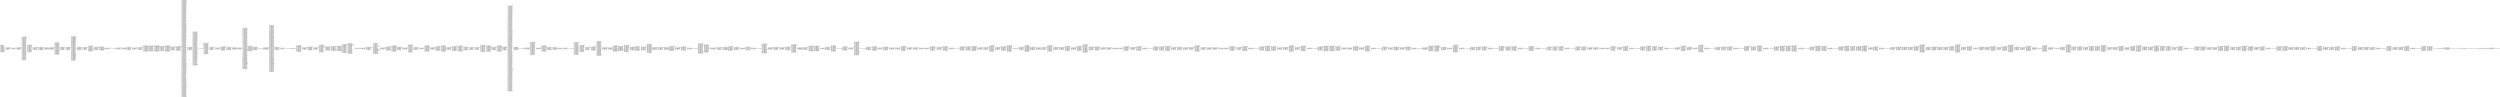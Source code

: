 digraph "graph.cfg.gv" {
	subgraph global {
		node [fontname=Courier fontsize=30.0 rank=same shape=box]
		block_0 [label="0: %00 = #0x1\l2: %01 = #0x40\l4: MSTORE(%01, %00)\l5: [NO_SSA] DUP1\l6: [NO_SSA] PUSH1\l8: [NO_SSA] DUP2\l9: [NO_SSA] MSTORE\la: [NO_SSA] PUSH1\lc: [NO_SSA] ADD\ld: [NO_SSA] PUSH2\l10: [NO_SSA] PUSH1\l12: [NO_SSA] SWAP2\l13: [NO_SSA] CODECOPY\l14: [NO_SSA] SWAP1\l15: [NO_SSA] POP\l16: [NO_SSA] PUSH2\l19: [NO_SSA] JUMP\l"]
		block_1a [label="1a: [NO_SSA] JUMPDEST\l1b: [NO_SSA] PUSH2\l1e: [NO_SSA] DUP3\l1f: [NO_SSA] PUSH2\l22: [NO_SSA] JUMP\l"]
		block_23 [label="23: [NO_SSA] JUMPDEST\l24: [NO_SSA] SWAP1\l25: [NO_SSA] POP\l"]
		block_26 [label="26: [NO_SSA] JUMPDEST\l27: [NO_SSA] SWAP2\l28: [NO_SSA] SWAP1\l29: [NO_SSA] POP\l2a: [NO_SSA] JUMP\l"]
		block_2b [label="2b: [NO_SSA] JUMPDEST\l2c: [NO_SSA] PUSH1\l2e: [NO_SSA] PUSH1\l30: [NO_SSA] PUSH1\l32: [NO_SSA] DUP5\l33: [NO_SSA] PUSH20\l48: [NO_SSA] AND\l49: [NO_SSA] PUSH20\l5e: [NO_SSA] AND\l5f: [NO_SSA] DUP2\l60: [NO_SSA] MSTORE\l61: [NO_SSA] PUSH1\l63: [NO_SSA] ADD\l64: [NO_SSA] SWAP1\l65: [NO_SSA] DUP2\l66: [NO_SSA] MSTORE\l67: [NO_SSA] PUSH1\l69: [NO_SSA] ADD\l6a: [NO_SSA] PUSH1\l6c: [NO_SSA] SHA3\l6d: [NO_SSA] PUSH1\l6f: [NO_SSA] DUP4\l70: [NO_SSA] PUSH20\l85: [NO_SSA] AND\l86: [NO_SSA] PUSH20\l9b: [NO_SSA] AND\l9c: [NO_SSA] DUP2\l9d: [NO_SSA] MSTORE\l9e: [NO_SSA] PUSH1\la0: [NO_SSA] ADD\la1: [NO_SSA] SWAP1\la2: [NO_SSA] DUP2\la3: [NO_SSA] MSTORE\la4: [NO_SSA] PUSH1\la6: [NO_SSA] ADD\la7: [NO_SSA] PUSH1\la9: [NO_SSA] SHA3\laa: [NO_SSA] PUSH1\lac: [NO_SSA] SWAP1\lad: [NO_SSA] SLOAD\lae: [NO_SSA] SWAP1\laf: [NO_SSA] PUSH2\lb2: [NO_SSA] EXP\lb3: [NO_SSA] SWAP1\lb4: [NO_SSA] DIV\lb5: [NO_SSA] PUSH1\lb7: [NO_SSA] AND\lb8: [NO_SSA] SWAP1\lb9: [NO_SSA] POP\lba: [NO_SSA] SWAP3\lbb: [NO_SSA] SWAP2\lbc: [NO_SSA] POP\lbd: [NO_SSA] POP\lbe: [NO_SSA] JUMP\l"]
		block_bf [label="bf: [NO_SSA] JUMPDEST\lc0: [NO_SSA] PUSH1\lc2: [NO_SSA] PUSH32\le3: [NO_SSA] PUSH28\l100: [NO_SSA] NOT\l101: [NO_SSA] AND\l102: [NO_SSA] DUP3\l103: [NO_SSA] PUSH28\l120: [NO_SSA] NOT\l121: [NO_SSA] AND\l122: [NO_SSA] EQ\l123: [NO_SSA] SWAP1\l124: [NO_SSA] POP\l125: [NO_SSA] SWAP2\l126: [NO_SSA] SWAP1\l127: [NO_SSA] POP\l128: [NO_SSA] JUMP\l"]
		block_129 [label="129: [NO_SSA] JUMPDEST\l12a: [NO_SSA] PUSH1\l12c: [NO_SSA] DUP2\l12d: [NO_SSA] PUSH2\l130: [NO_SSA] PUSH2\l133: [NO_SSA] JUMP\l"]
		block_134 [label="134: [NO_SSA] JUMPDEST\l135: [NO_SSA] GT\l136: [NO_SSA] ISZERO\l137: [NO_SSA] DUP1\l138: [NO_SSA] ISZERO\l139: [NO_SSA] PUSH2\l13c: [NO_SSA] JUMPI\l"]
		block_13d [label="13d: [NO_SSA] POP\l13e: [NO_SSA] PUSH1\l140: [NO_SSA] SLOAD\l141: [NO_SSA] DUP3\l142: [NO_SSA] LT\l"]
		block_143 [label="143: [NO_SSA] JUMPDEST\l144: [NO_SSA] DUP1\l145: [NO_SSA] ISZERO\l146: [NO_SSA] PUSH2\l149: [NO_SSA] JUMPI\l"]
		block_14a [label="14a: [NO_SSA] POP\l14b: [NO_SSA] PUSH1\l14d: [NO_SSA] PUSH1\l14f: [NO_SSA] DUP4\l150: [NO_SSA] DUP2\l151: [NO_SSA] MSTORE\l152: [NO_SSA] PUSH1\l154: [NO_SSA] ADD\l155: [NO_SSA] SWAP1\l156: [NO_SSA] DUP2\l157: [NO_SSA] MSTORE\l158: [NO_SSA] PUSH1\l15a: [NO_SSA] ADD\l15b: [NO_SSA] PUSH1\l15d: [NO_SSA] SHA3\l15e: [NO_SSA] PUSH1\l160: [NO_SSA] ADD\l161: [NO_SSA] PUSH1\l163: [NO_SSA] SWAP1\l164: [NO_SSA] SLOAD\l165: [NO_SSA] SWAP1\l166: [NO_SSA] PUSH2\l169: [NO_SSA] EXP\l16a: [NO_SSA] SWAP1\l16b: [NO_SSA] DIV\l16c: [NO_SSA] PUSH1\l16e: [NO_SSA] AND\l16f: [NO_SSA] ISZERO\l"]
		block_170 [label="170: [NO_SSA] JUMPDEST\l171: [NO_SSA] SWAP1\l172: [NO_SSA] POP\l173: [NO_SSA] SWAP2\l174: [NO_SSA] SWAP1\l175: [NO_SSA] POP\l176: [NO_SSA] JUMP\l"]
		block_177 [label="177: [NO_SSA] JUMPDEST\l178: [NO_SSA] PUSH1\l17a: [NO_SSA] CALLER\l17b: [NO_SSA] SWAP1\l17c: [NO_SSA] POP\l17d: [NO_SSA] SWAP1\l17e: [NO_SSA] JUMP\l"]
		block_17f [label="17f: [NO_SSA] JUMPDEST\l180: [NO_SSA] DUP3\l181: [NO_SSA] PUSH1\l183: [NO_SSA] PUSH1\l185: [NO_SSA] DUP5\l186: [NO_SSA] DUP2\l187: [NO_SSA] MSTORE\l188: [NO_SSA] PUSH1\l18a: [NO_SSA] ADD\l18b: [NO_SSA] SWAP1\l18c: [NO_SSA] DUP2\l18d: [NO_SSA] MSTORE\l18e: [NO_SSA] PUSH1\l190: [NO_SSA] ADD\l191: [NO_SSA] PUSH1\l193: [NO_SSA] SHA3\l194: [NO_SSA] PUSH1\l196: [NO_SSA] PUSH2\l199: [NO_SSA] EXP\l19a: [NO_SSA] DUP2\l19b: [NO_SSA] SLOAD\l19c: [NO_SSA] DUP2\l19d: [NO_SSA] PUSH20\l1b2: [NO_SSA] MUL\l1b3: [NO_SSA] NOT\l1b4: [NO_SSA] AND\l1b5: [NO_SSA] SWAP1\l1b6: [NO_SSA] DUP4\l1b7: [NO_SSA] PUSH20\l1cc: [NO_SSA] AND\l1cd: [NO_SSA] MUL\l1ce: [NO_SSA] OR\l1cf: [NO_SSA] SWAP1\l1d0: [NO_SSA] SSTORE\l1d1: [NO_SSA] POP\l1d2: [NO_SSA] DUP2\l1d3: [NO_SSA] DUP4\l1d4: [NO_SSA] PUSH20\l1e9: [NO_SSA] AND\l1ea: [NO_SSA] DUP3\l1eb: [NO_SSA] PUSH20\l200: [NO_SSA] AND\l201: [NO_SSA] PUSH32\l222: [NO_SSA] PUSH1\l224: [NO_SSA] MLOAD\l225: [NO_SSA] PUSH1\l227: [NO_SSA] MLOAD\l228: [NO_SSA] DUP1\l229: [NO_SSA] SWAP2\l22a: [NO_SSA] SUB\l22b: [NO_SSA] SWAP1\l22c: [NO_SSA] LOG4\l22d: [NO_SSA] POP\l22e: [NO_SSA] POP\l22f: [NO_SSA] POP\l230: [NO_SSA] JUMP\l"]
		block_231 [label="231: [NO_SSA] JUMPDEST\l232: [NO_SSA] PUSH1\l234: [NO_SSA] PUSH1\l236: [NO_SSA] SWAP1\l237: [NO_SSA] POP\l238: [NO_SSA] SWAP1\l239: [NO_SSA] JUMP\l"]
		block_23a [label="23a: [NO_SSA] JUMPDEST\l23b: [NO_SSA] PUSH1\l23d: [NO_SSA] PUSH2\l240: [NO_SSA] DUP3\l241: [NO_SSA] PUSH2\l244: [NO_SSA] JUMP\l"]
		block_245 [label="245: [NO_SSA] JUMPDEST\l246: [NO_SSA] SWAP1\l247: [NO_SSA] POP\l248: [NO_SSA] PUSH1\l24a: [NO_SSA] DUP2\l24b: [NO_SSA] PUSH1\l24d: [NO_SSA] ADD\l24e: [NO_SSA] MLOAD\l24f: [NO_SSA] PUSH20\l264: [NO_SSA] AND\l265: [NO_SSA] PUSH2\l268: [NO_SSA] PUSH2\l26b: [NO_SSA] JUMP\l"]
		block_26c [label="26c: [NO_SSA] JUMPDEST\l26d: [NO_SSA] PUSH20\l282: [NO_SSA] AND\l283: [NO_SSA] EQ\l284: [NO_SSA] DUP1\l285: [NO_SSA] PUSH2\l288: [NO_SSA] JUMPI\l"]
		block_289 [label="289: [NO_SSA] POP\l28a: [NO_SSA] PUSH2\l28d: [NO_SSA] DUP3\l28e: [NO_SSA] PUSH1\l290: [NO_SSA] ADD\l291: [NO_SSA] MLOAD\l292: [NO_SSA] PUSH2\l295: [NO_SSA] PUSH2\l298: [NO_SSA] JUMP\l"]
		block_299 [label="299: [NO_SSA] JUMPDEST\l29a: [NO_SSA] PUSH2\l29d: [NO_SSA] JUMP\l"]
		block_29e [label="29e: [NO_SSA] JUMPDEST\l"]
		block_29f [label="29f: [NO_SSA] JUMPDEST\l2a0: [NO_SSA] DUP1\l2a1: [NO_SSA] PUSH2\l2a4: [NO_SSA] JUMPI\l"]
		block_2a5 [label="2a5: [NO_SSA] POP\l2a6: [NO_SSA] PUSH2\l2a9: [NO_SSA] PUSH2\l2ac: [NO_SSA] JUMP\l"]
		block_2ad [label="2ad: [NO_SSA] JUMPDEST\l2ae: [NO_SSA] PUSH20\l2c3: [NO_SSA] AND\l2c4: [NO_SSA] PUSH2\l2c7: [NO_SSA] DUP5\l2c8: [NO_SSA] PUSH2\l2cb: [NO_SSA] JUMP\l"]
		block_2cc [label="2cc: [NO_SSA] JUMPDEST\l2cd: [NO_SSA] PUSH20\l2e2: [NO_SSA] AND\l2e3: [NO_SSA] EQ\l"]
		block_2e4 [label="2e4: [NO_SSA] JUMPDEST\l2e5: [NO_SSA] SWAP1\l2e6: [NO_SSA] POP\l2e7: [NO_SSA] DUP1\l2e8: [NO_SSA] PUSH2\l2eb: [NO_SSA] JUMPI\l"]
		block_2ec [label="2ec: [NO_SSA] PUSH1\l2ee: [NO_SSA] MLOAD\l2ef: [NO_SSA] PUSH32\l310: [NO_SSA] DUP2\l311: [NO_SSA] MSTORE\l312: [NO_SSA] PUSH1\l314: [NO_SSA] ADD\l315: [NO_SSA] PUSH1\l317: [NO_SSA] MLOAD\l318: [NO_SSA] DUP1\l319: [NO_SSA] SWAP2\l31a: [NO_SSA] SUB\l31b: [NO_SSA] SWAP1\l31c: [NO_SSA] REVERT\l"]
		block_31d [label="31d: [NO_SSA] JUMPDEST\l31e: [NO_SSA] DUP5\l31f: [NO_SSA] PUSH20\l334: [NO_SSA] AND\l335: [NO_SSA] DUP3\l336: [NO_SSA] PUSH1\l338: [NO_SSA] ADD\l339: [NO_SSA] MLOAD\l33a: [NO_SSA] PUSH20\l34f: [NO_SSA] AND\l350: [NO_SSA] EQ\l351: [NO_SSA] PUSH2\l354: [NO_SSA] JUMPI\l"]
		block_355 [label="355: [NO_SSA] PUSH1\l357: [NO_SSA] MLOAD\l358: [NO_SSA] PUSH32\l379: [NO_SSA] DUP2\l37a: [NO_SSA] MSTORE\l37b: [NO_SSA] PUSH1\l37d: [NO_SSA] ADD\l37e: [NO_SSA] PUSH1\l380: [NO_SSA] MLOAD\l381: [NO_SSA] DUP1\l382: [NO_SSA] SWAP2\l383: [NO_SSA] SUB\l384: [NO_SSA] SWAP1\l385: [NO_SSA] REVERT\l"]
		block_386 [label="386: [NO_SSA] JUMPDEST\l387: [NO_SSA] PUSH1\l389: [NO_SSA] PUSH20\l39e: [NO_SSA] AND\l39f: [NO_SSA] DUP5\l3a0: [NO_SSA] PUSH20\l3b5: [NO_SSA] AND\l3b6: [NO_SSA] EQ\l3b7: [NO_SSA] ISZERO\l3b8: [NO_SSA] PUSH2\l3bb: [NO_SSA] JUMPI\l"]
		block_3bc [label="3bc: [NO_SSA] PUSH1\l3be: [NO_SSA] MLOAD\l3bf: [NO_SSA] PUSH32\l3e0: [NO_SSA] DUP2\l3e1: [NO_SSA] MSTORE\l3e2: [NO_SSA] PUSH1\l3e4: [NO_SSA] ADD\l3e5: [NO_SSA] PUSH1\l3e7: [NO_SSA] MLOAD\l3e8: [NO_SSA] DUP1\l3e9: [NO_SSA] SWAP2\l3ea: [NO_SSA] SUB\l3eb: [NO_SSA] SWAP1\l3ec: [NO_SSA] REVERT\l"]
		block_3ed [label="3ed: [NO_SSA] JUMPDEST\l3ee: [NO_SSA] PUSH2\l3f1: [NO_SSA] DUP6\l3f2: [NO_SSA] DUP6\l3f3: [NO_SSA] DUP6\l3f4: [NO_SSA] PUSH1\l3f6: [NO_SSA] PUSH2\l3f9: [NO_SSA] JUMP\l"]
		block_3fa [label="3fa: [NO_SSA] JUMPDEST\l3fb: [NO_SSA] PUSH2\l3fe: [NO_SSA] PUSH1\l400: [NO_SSA] DUP5\l401: [NO_SSA] DUP5\l402: [NO_SSA] PUSH1\l404: [NO_SSA] ADD\l405: [NO_SSA] MLOAD\l406: [NO_SSA] PUSH2\l409: [NO_SSA] JUMP\l"]
		block_40a [label="40a: [NO_SSA] JUMPDEST\l40b: [NO_SSA] PUSH1\l40d: [NO_SSA] PUSH1\l40f: [NO_SSA] PUSH1\l411: [NO_SSA] DUP8\l412: [NO_SSA] PUSH20\l427: [NO_SSA] AND\l428: [NO_SSA] PUSH20\l43d: [NO_SSA] AND\l43e: [NO_SSA] DUP2\l43f: [NO_SSA] MSTORE\l440: [NO_SSA] PUSH1\l442: [NO_SSA] ADD\l443: [NO_SSA] SWAP1\l444: [NO_SSA] DUP2\l445: [NO_SSA] MSTORE\l446: [NO_SSA] PUSH1\l448: [NO_SSA] ADD\l449: [NO_SSA] PUSH1\l44b: [NO_SSA] SHA3\l44c: [NO_SSA] PUSH1\l44e: [NO_SSA] ADD\l44f: [NO_SSA] PUSH1\l451: [NO_SSA] DUP3\l452: [NO_SSA] DUP3\l453: [NO_SSA] DUP3\l454: [NO_SSA] SWAP1\l455: [NO_SSA] SLOAD\l456: [NO_SSA] SWAP1\l457: [NO_SSA] PUSH2\l45a: [NO_SSA] EXP\l45b: [NO_SSA] SWAP1\l45c: [NO_SSA] DIV\l45d: [NO_SSA] PUSH8\l466: [NO_SSA] AND\l467: [NO_SSA] SUB\l468: [NO_SSA] SWAP3\l469: [NO_SSA] POP\l46a: [NO_SSA] PUSH2\l46d: [NO_SSA] EXP\l46e: [NO_SSA] DUP2\l46f: [NO_SSA] SLOAD\l470: [NO_SSA] DUP2\l471: [NO_SSA] PUSH8\l47a: [NO_SSA] MUL\l47b: [NO_SSA] NOT\l47c: [NO_SSA] AND\l47d: [NO_SSA] SWAP1\l47e: [NO_SSA] DUP4\l47f: [NO_SSA] PUSH8\l488: [NO_SSA] AND\l489: [NO_SSA] MUL\l48a: [NO_SSA] OR\l48b: [NO_SSA] SWAP1\l48c: [NO_SSA] SSTORE\l48d: [NO_SSA] POP\l48e: [NO_SSA] PUSH1\l490: [NO_SSA] PUSH1\l492: [NO_SSA] PUSH1\l494: [NO_SSA] DUP7\l495: [NO_SSA] PUSH20\l4aa: [NO_SSA] AND\l4ab: [NO_SSA] PUSH20\l4c0: [NO_SSA] AND\l4c1: [NO_SSA] DUP2\l4c2: [NO_SSA] MSTORE\l4c3: [NO_SSA] PUSH1\l4c5: [NO_SSA] ADD\l4c6: [NO_SSA] SWAP1\l4c7: [NO_SSA] DUP2\l4c8: [NO_SSA] MSTORE\l4c9: [NO_SSA] PUSH1\l4cb: [NO_SSA] ADD\l4cc: [NO_SSA] PUSH1\l4ce: [NO_SSA] SHA3\l4cf: [NO_SSA] PUSH1\l4d1: [NO_SSA] ADD\l4d2: [NO_SSA] PUSH1\l4d4: [NO_SSA] DUP3\l4d5: [NO_SSA] DUP3\l4d6: [NO_SSA] DUP3\l4d7: [NO_SSA] SWAP1\l4d8: [NO_SSA] SLOAD\l4d9: [NO_SSA] SWAP1\l4da: [NO_SSA] PUSH2\l4dd: [NO_SSA] EXP\l4de: [NO_SSA] SWAP1\l4df: [NO_SSA] DIV\l4e0: [NO_SSA] PUSH8\l4e9: [NO_SSA] AND\l4ea: [NO_SSA] ADD\l4eb: [NO_SSA] SWAP3\l4ec: [NO_SSA] POP\l4ed: [NO_SSA] PUSH2\l4f0: [NO_SSA] EXP\l4f1: [NO_SSA] DUP2\l4f2: [NO_SSA] SLOAD\l4f3: [NO_SSA] DUP2\l4f4: [NO_SSA] PUSH8\l4fd: [NO_SSA] MUL\l4fe: [NO_SSA] NOT\l4ff: [NO_SSA] AND\l500: [NO_SSA] SWAP1\l501: [NO_SSA] DUP4\l502: [NO_SSA] PUSH8\l50b: [NO_SSA] AND\l50c: [NO_SSA] MUL\l50d: [NO_SSA] OR\l50e: [NO_SSA] SWAP1\l50f: [NO_SSA] SSTORE\l510: [NO_SSA] POP\l511: [NO_SSA] DUP4\l512: [NO_SSA] PUSH1\l514: [NO_SSA] PUSH1\l516: [NO_SSA] DUP6\l517: [NO_SSA] DUP2\l518: [NO_SSA] MSTORE\l519: [NO_SSA] PUSH1\l51b: [NO_SSA] ADD\l51c: [NO_SSA] SWAP1\l51d: [NO_SSA] DUP2\l51e: [NO_SSA] MSTORE\l51f: [NO_SSA] PUSH1\l521: [NO_SSA] ADD\l522: [NO_SSA] PUSH1\l524: [NO_SSA] SHA3\l525: [NO_SSA] PUSH1\l527: [NO_SSA] ADD\l528: [NO_SSA] PUSH1\l52a: [NO_SSA] PUSH2\l52d: [NO_SSA] EXP\l52e: [NO_SSA] DUP2\l52f: [NO_SSA] SLOAD\l530: [NO_SSA] DUP2\l531: [NO_SSA] PUSH20\l546: [NO_SSA] MUL\l547: [NO_SSA] NOT\l548: [NO_SSA] AND\l549: [NO_SSA] SWAP1\l54a: [NO_SSA] DUP4\l54b: [NO_SSA] PUSH20\l560: [NO_SSA] AND\l561: [NO_SSA] MUL\l562: [NO_SSA] OR\l563: [NO_SSA] SWAP1\l564: [NO_SSA] SSTORE\l565: [NO_SSA] POP\l566: [NO_SSA] TIMESTAMP\l567: [NO_SSA] PUSH1\l569: [NO_SSA] PUSH1\l56b: [NO_SSA] DUP6\l56c: [NO_SSA] DUP2\l56d: [NO_SSA] MSTORE\l56e: [NO_SSA] PUSH1\l570: [NO_SSA] ADD\l571: [NO_SSA] SWAP1\l572: [NO_SSA] DUP2\l573: [NO_SSA] MSTORE\l574: [NO_SSA] PUSH1\l576: [NO_SSA] ADD\l577: [NO_SSA] PUSH1\l579: [NO_SSA] SHA3\l57a: [NO_SSA] PUSH1\l57c: [NO_SSA] ADD\l57d: [NO_SSA] PUSH1\l57f: [NO_SSA] PUSH2\l582: [NO_SSA] EXP\l583: [NO_SSA] DUP2\l584: [NO_SSA] SLOAD\l585: [NO_SSA] DUP2\l586: [NO_SSA] PUSH8\l58f: [NO_SSA] MUL\l590: [NO_SSA] NOT\l591: [NO_SSA] AND\l592: [NO_SSA] SWAP1\l593: [NO_SSA] DUP4\l594: [NO_SSA] PUSH8\l59d: [NO_SSA] AND\l59e: [NO_SSA] MUL\l59f: [NO_SSA] OR\l5a0: [NO_SSA] SWAP1\l5a1: [NO_SSA] SSTORE\l5a2: [NO_SSA] POP\l5a3: [NO_SSA] PUSH1\l5a5: [NO_SSA] PUSH1\l5a7: [NO_SSA] DUP5\l5a8: [NO_SSA] ADD\l5a9: [NO_SSA] SWAP1\l5aa: [NO_SSA] POP\l5ab: [NO_SSA] PUSH1\l5ad: [NO_SSA] PUSH20\l5c2: [NO_SSA] AND\l5c3: [NO_SSA] PUSH1\l5c5: [NO_SSA] PUSH1\l5c7: [NO_SSA] DUP4\l5c8: [NO_SSA] DUP2\l5c9: [NO_SSA] MSTORE\l5ca: [NO_SSA] PUSH1\l5cc: [NO_SSA] ADD\l5cd: [NO_SSA] SWAP1\l5ce: [NO_SSA] DUP2\l5cf: [NO_SSA] MSTORE\l5d0: [NO_SSA] PUSH1\l5d2: [NO_SSA] ADD\l5d3: [NO_SSA] PUSH1\l5d5: [NO_SSA] SHA3\l5d6: [NO_SSA] PUSH1\l5d8: [NO_SSA] ADD\l5d9: [NO_SSA] PUSH1\l5db: [NO_SSA] SWAP1\l5dc: [NO_SSA] SLOAD\l5dd: [NO_SSA] SWAP1\l5de: [NO_SSA] PUSH2\l5e1: [NO_SSA] EXP\l5e2: [NO_SSA] SWAP1\l5e3: [NO_SSA] DIV\l5e4: [NO_SSA] PUSH20\l5f9: [NO_SSA] AND\l5fa: [NO_SSA] PUSH20\l60f: [NO_SSA] AND\l610: [NO_SSA] EQ\l611: [NO_SSA] ISZERO\l612: [NO_SSA] PUSH2\l615: [NO_SSA] JUMPI\l"]
		block_616 [label="616: [NO_SSA] PUSH1\l618: [NO_SSA] SLOAD\l619: [NO_SSA] DUP2\l61a: [NO_SSA] LT\l61b: [NO_SSA] ISZERO\l61c: [NO_SSA] PUSH2\l61f: [NO_SSA] JUMPI\l"]
		block_620 [label="620: [NO_SSA] DUP3\l621: [NO_SSA] PUSH1\l623: [NO_SSA] ADD\l624: [NO_SSA] MLOAD\l625: [NO_SSA] PUSH1\l627: [NO_SSA] PUSH1\l629: [NO_SSA] DUP4\l62a: [NO_SSA] DUP2\l62b: [NO_SSA] MSTORE\l62c: [NO_SSA] PUSH1\l62e: [NO_SSA] ADD\l62f: [NO_SSA] SWAP1\l630: [NO_SSA] DUP2\l631: [NO_SSA] MSTORE\l632: [NO_SSA] PUSH1\l634: [NO_SSA] ADD\l635: [NO_SSA] PUSH1\l637: [NO_SSA] SHA3\l638: [NO_SSA] PUSH1\l63a: [NO_SSA] ADD\l63b: [NO_SSA] PUSH1\l63d: [NO_SSA] PUSH2\l640: [NO_SSA] EXP\l641: [NO_SSA] DUP2\l642: [NO_SSA] SLOAD\l643: [NO_SSA] DUP2\l644: [NO_SSA] PUSH20\l659: [NO_SSA] MUL\l65a: [NO_SSA] NOT\l65b: [NO_SSA] AND\l65c: [NO_SSA] SWAP1\l65d: [NO_SSA] DUP4\l65e: [NO_SSA] PUSH20\l673: [NO_SSA] AND\l674: [NO_SSA] MUL\l675: [NO_SSA] OR\l676: [NO_SSA] SWAP1\l677: [NO_SSA] SSTORE\l678: [NO_SSA] POP\l679: [NO_SSA] DUP3\l67a: [NO_SSA] PUSH1\l67c: [NO_SSA] ADD\l67d: [NO_SSA] MLOAD\l67e: [NO_SSA] PUSH1\l680: [NO_SSA] PUSH1\l682: [NO_SSA] DUP4\l683: [NO_SSA] DUP2\l684: [NO_SSA] MSTORE\l685: [NO_SSA] PUSH1\l687: [NO_SSA] ADD\l688: [NO_SSA] SWAP1\l689: [NO_SSA] DUP2\l68a: [NO_SSA] MSTORE\l68b: [NO_SSA] PUSH1\l68d: [NO_SSA] ADD\l68e: [NO_SSA] PUSH1\l690: [NO_SSA] SHA3\l691: [NO_SSA] PUSH1\l693: [NO_SSA] ADD\l694: [NO_SSA] PUSH1\l696: [NO_SSA] PUSH2\l699: [NO_SSA] EXP\l69a: [NO_SSA] DUP2\l69b: [NO_SSA] SLOAD\l69c: [NO_SSA] DUP2\l69d: [NO_SSA] PUSH8\l6a6: [NO_SSA] MUL\l6a7: [NO_SSA] NOT\l6a8: [NO_SSA] AND\l6a9: [NO_SSA] SWAP1\l6aa: [NO_SSA] DUP4\l6ab: [NO_SSA] PUSH8\l6b4: [NO_SSA] AND\l6b5: [NO_SSA] MUL\l6b6: [NO_SSA] OR\l6b7: [NO_SSA] SWAP1\l6b8: [NO_SSA] SSTORE\l6b9: [NO_SSA] POP\l"]
		block_6ba [label="6ba: [NO_SSA] JUMPDEST\l"]
		block_6bb [label="6bb: [NO_SSA] JUMPDEST\l6bc: [NO_SSA] POP\l6bd: [NO_SSA] DUP3\l6be: [NO_SSA] DUP5\l6bf: [NO_SSA] PUSH20\l6d4: [NO_SSA] AND\l6d5: [NO_SSA] DUP7\l6d6: [NO_SSA] PUSH20\l6eb: [NO_SSA] AND\l6ec: [NO_SSA] PUSH32\l70d: [NO_SSA] PUSH1\l70f: [NO_SSA] MLOAD\l710: [NO_SSA] PUSH1\l712: [NO_SSA] MLOAD\l713: [NO_SSA] DUP1\l714: [NO_SSA] SWAP2\l715: [NO_SSA] SUB\l716: [NO_SSA] SWAP1\l717: [NO_SSA] LOG4\l718: [NO_SSA] PUSH2\l71b: [NO_SSA] DUP6\l71c: [NO_SSA] DUP6\l71d: [NO_SSA] DUP6\l71e: [NO_SSA] PUSH1\l720: [NO_SSA] PUSH2\l723: [NO_SSA] JUMP\l"]
		block_724 [label="724: [NO_SSA] JUMPDEST\l725: [NO_SSA] POP\l726: [NO_SSA] POP\l727: [NO_SSA] POP\l728: [NO_SSA] POP\l729: [NO_SSA] POP\l72a: [NO_SSA] JUMP\l"]
		block_72b [label="72b: [NO_SSA] JUMPDEST\l72c: [NO_SSA] PUSH2\l72f: [NO_SSA] PUSH2\l732: [NO_SSA] JUMP\l"]
		block_733 [label="733: [NO_SSA] JUMPDEST\l734: [NO_SSA] PUSH1\l736: [NO_SSA] DUP3\l737: [NO_SSA] SWAP1\l738: [NO_SSA] POP\l739: [NO_SSA] DUP1\l73a: [NO_SSA] PUSH2\l73d: [NO_SSA] PUSH2\l740: [NO_SSA] JUMP\l"]
		block_741 [label="741: [NO_SSA] JUMPDEST\l742: [NO_SSA] GT\l743: [NO_SSA] ISZERO\l744: [NO_SSA] DUP1\l745: [NO_SSA] ISZERO\l746: [NO_SSA] PUSH2\l749: [NO_SSA] JUMPI\l"]
		block_74a [label="74a: [NO_SSA] POP\l74b: [NO_SSA] PUSH1\l74d: [NO_SSA] SLOAD\l74e: [NO_SSA] DUP2\l74f: [NO_SSA] LT\l"]
		block_750 [label="750: [NO_SSA] JUMPDEST\l751: [NO_SSA] ISZERO\l752: [NO_SSA] PUSH2\l755: [NO_SSA] JUMPI\l"]
		block_756 [label="756: [NO_SSA] PUSH1\l758: [NO_SSA] PUSH1\l75a: [NO_SSA] PUSH1\l75c: [NO_SSA] DUP4\l75d: [NO_SSA] DUP2\l75e: [NO_SSA] MSTORE\l75f: [NO_SSA] PUSH1\l761: [NO_SSA] ADD\l762: [NO_SSA] SWAP1\l763: [NO_SSA] DUP2\l764: [NO_SSA] MSTORE\l765: [NO_SSA] PUSH1\l767: [NO_SSA] ADD\l768: [NO_SSA] PUSH1\l76a: [NO_SSA] SHA3\l76b: [NO_SSA] PUSH1\l76d: [NO_SSA] MLOAD\l76e: [NO_SSA] DUP1\l76f: [NO_SSA] PUSH1\l771: [NO_SSA] ADD\l772: [NO_SSA] PUSH1\l774: [NO_SSA] MSTORE\l775: [NO_SSA] SWAP1\l776: [NO_SSA] DUP2\l777: [NO_SSA] PUSH1\l779: [NO_SSA] DUP3\l77a: [NO_SSA] ADD\l77b: [NO_SSA] PUSH1\l77d: [NO_SSA] SWAP1\l77e: [NO_SSA] SLOAD\l77f: [NO_SSA] SWAP1\l780: [NO_SSA] PUSH2\l783: [NO_SSA] EXP\l784: [NO_SSA] SWAP1\l785: [NO_SSA] DIV\l786: [NO_SSA] PUSH20\l79b: [NO_SSA] AND\l79c: [NO_SSA] PUSH20\l7b1: [NO_SSA] AND\l7b2: [NO_SSA] PUSH20\l7c7: [NO_SSA] AND\l7c8: [NO_SSA] DUP2\l7c9: [NO_SSA] MSTORE\l7ca: [NO_SSA] PUSH1\l7cc: [NO_SSA] ADD\l7cd: [NO_SSA] PUSH1\l7cf: [NO_SSA] DUP3\l7d0: [NO_SSA] ADD\l7d1: [NO_SSA] PUSH1\l7d3: [NO_SSA] SWAP1\l7d4: [NO_SSA] SLOAD\l7d5: [NO_SSA] SWAP1\l7d6: [NO_SSA] PUSH2\l7d9: [NO_SSA] EXP\l7da: [NO_SSA] SWAP1\l7db: [NO_SSA] DIV\l7dc: [NO_SSA] PUSH8\l7e5: [NO_SSA] AND\l7e6: [NO_SSA] PUSH8\l7ef: [NO_SSA] AND\l7f0: [NO_SSA] PUSH8\l7f9: [NO_SSA] AND\l7fa: [NO_SSA] DUP2\l7fb: [NO_SSA] MSTORE\l7fc: [NO_SSA] PUSH1\l7fe: [NO_SSA] ADD\l7ff: [NO_SSA] PUSH1\l801: [NO_SSA] DUP3\l802: [NO_SSA] ADD\l803: [NO_SSA] PUSH1\l805: [NO_SSA] SWAP1\l806: [NO_SSA] SLOAD\l807: [NO_SSA] SWAP1\l808: [NO_SSA] PUSH2\l80b: [NO_SSA] EXP\l80c: [NO_SSA] SWAP1\l80d: [NO_SSA] DIV\l80e: [NO_SSA] PUSH1\l810: [NO_SSA] AND\l811: [NO_SSA] ISZERO\l812: [NO_SSA] ISZERO\l813: [NO_SSA] ISZERO\l814: [NO_SSA] ISZERO\l815: [NO_SSA] DUP2\l816: [NO_SSA] MSTORE\l817: [NO_SSA] POP\l818: [NO_SSA] POP\l819: [NO_SSA] SWAP1\l81a: [NO_SSA] POP\l81b: [NO_SSA] DUP1\l81c: [NO_SSA] PUSH1\l81e: [NO_SSA] ADD\l81f: [NO_SSA] MLOAD\l820: [NO_SSA] PUSH2\l823: [NO_SSA] JUMPI\l"]
		block_824 [label="824: [NO_SSA] PUSH1\l826: [NO_SSA] PUSH20\l83b: [NO_SSA] AND\l83c: [NO_SSA] DUP2\l83d: [NO_SSA] PUSH1\l83f: [NO_SSA] ADD\l840: [NO_SSA] MLOAD\l841: [NO_SSA] PUSH20\l856: [NO_SSA] AND\l857: [NO_SSA] EQ\l858: [NO_SSA] PUSH2\l85b: [NO_SSA] JUMPI\l"]
		block_85c [label="85c: [NO_SSA] DUP1\l85d: [NO_SSA] SWAP3\l85e: [NO_SSA] POP\l85f: [NO_SSA] POP\l860: [NO_SSA] POP\l861: [NO_SSA] PUSH2\l864: [NO_SSA] JUMP\l"]
		block_865 [label="865: [NO_SSA] JUMPDEST\l"]
		block_866 [label="866: [NO_SSA] JUMPDEST\l867: [NO_SSA] PUSH1\l869: [NO_SSA] ISZERO\l86a: [NO_SSA] PUSH2\l86d: [NO_SSA] JUMPI\l"]
		block_86e [label="86e: [NO_SSA] DUP2\l86f: [NO_SSA] DUP1\l870: [NO_SSA] PUSH1\l872: [NO_SSA] SWAP1\l873: [NO_SSA] SUB\l874: [NO_SSA] SWAP3\l875: [NO_SSA] POP\l876: [NO_SSA] POP\l877: [NO_SSA] PUSH1\l879: [NO_SSA] PUSH1\l87b: [NO_SSA] DUP4\l87c: [NO_SSA] DUP2\l87d: [NO_SSA] MSTORE\l87e: [NO_SSA] PUSH1\l880: [NO_SSA] ADD\l881: [NO_SSA] SWAP1\l882: [NO_SSA] DUP2\l883: [NO_SSA] MSTORE\l884: [NO_SSA] PUSH1\l886: [NO_SSA] ADD\l887: [NO_SSA] PUSH1\l889: [NO_SSA] SHA3\l88a: [NO_SSA] PUSH1\l88c: [NO_SSA] MLOAD\l88d: [NO_SSA] DUP1\l88e: [NO_SSA] PUSH1\l890: [NO_SSA] ADD\l891: [NO_SSA] PUSH1\l893: [NO_SSA] MSTORE\l894: [NO_SSA] SWAP1\l895: [NO_SSA] DUP2\l896: [NO_SSA] PUSH1\l898: [NO_SSA] DUP3\l899: [NO_SSA] ADD\l89a: [NO_SSA] PUSH1\l89c: [NO_SSA] SWAP1\l89d: [NO_SSA] SLOAD\l89e: [NO_SSA] SWAP1\l89f: [NO_SSA] PUSH2\l8a2: [NO_SSA] EXP\l8a3: [NO_SSA] SWAP1\l8a4: [NO_SSA] DIV\l8a5: [NO_SSA] PUSH20\l8ba: [NO_SSA] AND\l8bb: [NO_SSA] PUSH20\l8d0: [NO_SSA] AND\l8d1: [NO_SSA] PUSH20\l8e6: [NO_SSA] AND\l8e7: [NO_SSA] DUP2\l8e8: [NO_SSA] MSTORE\l8e9: [NO_SSA] PUSH1\l8eb: [NO_SSA] ADD\l8ec: [NO_SSA] PUSH1\l8ee: [NO_SSA] DUP3\l8ef: [NO_SSA] ADD\l8f0: [NO_SSA] PUSH1\l8f2: [NO_SSA] SWAP1\l8f3: [NO_SSA] SLOAD\l8f4: [NO_SSA] SWAP1\l8f5: [NO_SSA] PUSH2\l8f8: [NO_SSA] EXP\l8f9: [NO_SSA] SWAP1\l8fa: [NO_SSA] DIV\l8fb: [NO_SSA] PUSH8\l904: [NO_SSA] AND\l905: [NO_SSA] PUSH8\l90e: [NO_SSA] AND\l90f: [NO_SSA] PUSH8\l918: [NO_SSA] AND\l919: [NO_SSA] DUP2\l91a: [NO_SSA] MSTORE\l91b: [NO_SSA] PUSH1\l91d: [NO_SSA] ADD\l91e: [NO_SSA] PUSH1\l920: [NO_SSA] DUP3\l921: [NO_SSA] ADD\l922: [NO_SSA] PUSH1\l924: [NO_SSA] SWAP1\l925: [NO_SSA] SLOAD\l926: [NO_SSA] SWAP1\l927: [NO_SSA] PUSH2\l92a: [NO_SSA] EXP\l92b: [NO_SSA] SWAP1\l92c: [NO_SSA] DIV\l92d: [NO_SSA] PUSH1\l92f: [NO_SSA] AND\l930: [NO_SSA] ISZERO\l931: [NO_SSA] ISZERO\l932: [NO_SSA] ISZERO\l933: [NO_SSA] ISZERO\l934: [NO_SSA] DUP2\l935: [NO_SSA] MSTORE\l936: [NO_SSA] POP\l937: [NO_SSA] POP\l938: [NO_SSA] SWAP1\l939: [NO_SSA] POP\l93a: [NO_SSA] PUSH1\l93c: [NO_SSA] PUSH20\l951: [NO_SSA] AND\l952: [NO_SSA] DUP2\l953: [NO_SSA] PUSH1\l955: [NO_SSA] ADD\l956: [NO_SSA] MLOAD\l957: [NO_SSA] PUSH20\l96c: [NO_SSA] AND\l96d: [NO_SSA] EQ\l96e: [NO_SSA] PUSH2\l971: [NO_SSA] JUMPI\l"]
		block_972 [label="972: [NO_SSA] DUP1\l973: [NO_SSA] SWAP3\l974: [NO_SSA] POP\l975: [NO_SSA] POP\l976: [NO_SSA] POP\l977: [NO_SSA] PUSH2\l97a: [NO_SSA] JUMP\l"]
		block_97b [label="97b: [NO_SSA] JUMPDEST\l97c: [NO_SSA] PUSH2\l97f: [NO_SSA] JUMP\l"]
		block_980 [label="980: [NO_SSA] JUMPDEST\l"]
		block_981 [label="981: [NO_SSA] JUMPDEST\l982: [NO_SSA] POP\l"]
		block_983 [label="983: [NO_SSA] JUMPDEST\l984: [NO_SSA] PUSH1\l986: [NO_SSA] MLOAD\l987: [NO_SSA] PUSH32\l9a8: [NO_SSA] DUP2\l9a9: [NO_SSA] MSTORE\l9aa: [NO_SSA] PUSH1\l9ac: [NO_SSA] ADD\l9ad: [NO_SSA] PUSH1\l9af: [NO_SSA] MLOAD\l9b0: [NO_SSA] DUP1\l9b1: [NO_SSA] SWAP2\l9b2: [NO_SSA] SUB\l9b3: [NO_SSA] SWAP1\l9b4: [NO_SSA] REVERT\l"]
		block_9b5 [label="9b5: [NO_SSA] JUMPDEST\l9b6: [NO_SSA] SWAP2\l9b7: [NO_SSA] SWAP1\l9b8: [NO_SSA] POP\l9b9: [NO_SSA] JUMP\l"]
		block_9ba [label="9ba: [NO_SSA] JUMPDEST\l9bb: [NO_SSA] PUSH2\l9be: [NO_SSA] DUP4\l9bf: [NO_SSA] DUP4\l9c0: [NO_SSA] DUP4\l9c1: [NO_SSA] PUSH1\l9c3: [NO_SSA] PUSH2\l9c6: [NO_SSA] JUMP\l"]
		block_9c7 [label="9c7: [NO_SSA] JUMPDEST\l9c8: [NO_SSA] POP\l9c9: [NO_SSA] POP\l9ca: [NO_SSA] POP\l9cb: [NO_SSA] JUMP\l"]
		block_9cc [label="9cc: [NO_SSA] JUMPDEST\l9cd: [NO_SSA] PUSH1\l9cf: [NO_SSA] DUP1\l9d0: [NO_SSA] DUP3\l9d1: [NO_SSA] EXTCODESIZE\l9d2: [NO_SSA] SWAP1\l9d3: [NO_SSA] POP\l9d4: [NO_SSA] PUSH1\l9d6: [NO_SSA] DUP2\l9d7: [NO_SSA] GT\l9d8: [NO_SSA] SWAP2\l9d9: [NO_SSA] POP\l9da: [NO_SSA] POP\l9db: [NO_SSA] SWAP2\l9dc: [NO_SSA] SWAP1\l9dd: [NO_SSA] POP\l9de: [NO_SSA] JUMP\l"]
		block_9df [label="9df: [NO_SSA] JUMPDEST\l9e0: [NO_SSA] PUSH1\l9e2: [NO_SSA] DUP4\l9e3: [NO_SSA] PUSH20\l9f8: [NO_SSA] AND\l9f9: [NO_SSA] PUSH4\l9fe: [NO_SSA] PUSH2\la01: [NO_SSA] PUSH2\la04: [NO_SSA] JUMP\l"]
		block_a05 [label="a05: [NO_SSA] JUMPDEST\la06: [NO_SSA] DUP8\la07: [NO_SSA] DUP7\la08: [NO_SSA] DUP7\la09: [NO_SSA] PUSH1\la0b: [NO_SSA] MLOAD\la0c: [NO_SSA] DUP6\la0d: [NO_SSA] PUSH4\la12: [NO_SSA] AND\la13: [NO_SSA] PUSH1\la15: [NO_SSA] INVALID\l"]
		block_a16 [label="a16: [NO_SSA] DUP2\la17: [NO_SSA] MSTORE\la18: [NO_SSA] PUSH1\la1a: [NO_SSA] ADD\la1b: [NO_SSA] PUSH2\la1e: [NO_SSA] SWAP5\la1f: [NO_SSA] SWAP4\la20: [NO_SSA] SWAP3\la21: [NO_SSA] SWAP2\la22: [NO_SSA] SWAP1\la23: [NO_SSA] PUSH2\la26: [NO_SSA] JUMP\l"]
		block_a27 [label="a27: [NO_SSA] JUMPDEST\la28: [NO_SSA] PUSH1\la2a: [NO_SSA] PUSH1\la2c: [NO_SSA] MLOAD\la2d: [NO_SSA] DUP1\la2e: [NO_SSA] DUP4\la2f: [NO_SSA] SUB\la30: [NO_SSA] DUP2\la31: [NO_SSA] PUSH1\la33: [NO_SSA] DUP8\la34: [NO_SSA] GAS\la35: [NO_SSA] CALL\la36: [NO_SSA] SWAP3\la37: [NO_SSA] POP\la38: [NO_SSA] POP\la39: [NO_SSA] POP\la3a: [NO_SSA] DUP1\la3b: [NO_SSA] ISZERO\la3c: [NO_SSA] PUSH2\la3f: [NO_SSA] JUMPI\l"]
		block_a40 [label="a40: [NO_SSA] POP\la41: [NO_SSA] PUSH1\la43: [NO_SSA] MLOAD\la44: [NO_SSA] RETURNDATASIZE\la45: [NO_SSA] PUSH1\la47: [NO_SSA] NOT\la48: [NO_SSA] PUSH1\la4a: [NO_SSA] DUP3\la4b: [NO_SSA] ADD\la4c: [NO_SSA] AND\la4d: [NO_SSA] DUP3\la4e: [NO_SSA] ADD\la4f: [NO_SSA] DUP1\la50: [NO_SSA] PUSH1\la52: [NO_SSA] MSTORE\la53: [NO_SSA] POP\la54: [NO_SSA] DUP2\la55: [NO_SSA] ADD\la56: [NO_SSA] SWAP1\la57: [NO_SSA] PUSH2\la5a: [NO_SSA] SWAP2\la5b: [NO_SSA] SWAP1\la5c: [NO_SSA] PUSH2\la5f: [NO_SSA] JUMP\l"]
		block_a60 [label="a60: [NO_SSA] JUMPDEST\la61: [NO_SSA] PUSH1\l"]
		block_a63 [label="a63: [NO_SSA] JUMPDEST\la64: [NO_SSA] PUSH2\la67: [NO_SSA] JUMPI\l"]
		block_a68 [label="a68: [NO_SSA] RETURNDATASIZE\la69: [NO_SSA] DUP1\la6a: [NO_SSA] PUSH1\la6c: [NO_SSA] DUP2\la6d: [NO_SSA] EQ\la6e: [NO_SSA] PUSH2\la71: [NO_SSA] JUMPI\l"]
		block_a72 [label="a72: [NO_SSA] PUSH1\la74: [NO_SSA] MLOAD\la75: [NO_SSA] SWAP2\la76: [NO_SSA] POP\la77: [NO_SSA] PUSH1\la79: [NO_SSA] NOT\la7a: [NO_SSA] PUSH1\la7c: [NO_SSA] RETURNDATASIZE\la7d: [NO_SSA] ADD\la7e: [NO_SSA] AND\la7f: [NO_SSA] DUP3\la80: [NO_SSA] ADD\la81: [NO_SSA] PUSH1\la83: [NO_SSA] MSTORE\la84: [NO_SSA] RETURNDATASIZE\la85: [NO_SSA] DUP3\la86: [NO_SSA] MSTORE\la87: [NO_SSA] RETURNDATASIZE\la88: [NO_SSA] PUSH1\la8a: [NO_SSA] PUSH1\la8c: [NO_SSA] DUP5\la8d: [NO_SSA] ADD\la8e: [NO_SSA] RETURNDATACOPY\la8f: [NO_SSA] PUSH2\la92: [NO_SSA] JUMP\l"]
		block_a93 [label="a93: [NO_SSA] JUMPDEST\la94: [NO_SSA] PUSH1\la96: [NO_SSA] SWAP2\la97: [NO_SSA] POP\l"]
		block_a98 [label="a98: [NO_SSA] JUMPDEST\la99: [NO_SSA] POP\la9a: [NO_SSA] PUSH1\la9c: [NO_SSA] DUP2\la9d: [NO_SSA] MLOAD\la9e: [NO_SSA] EQ\la9f: [NO_SSA] ISZERO\laa0: [NO_SSA] PUSH2\laa3: [NO_SSA] JUMPI\l"]
		block_aa4 [label="aa4: [NO_SSA] PUSH1\laa6: [NO_SSA] MLOAD\laa7: [NO_SSA] PUSH32\lac8: [NO_SSA] DUP2\lac9: [NO_SSA] MSTORE\laca: [NO_SSA] PUSH1\lacc: [NO_SSA] ADD\lacd: [NO_SSA] PUSH1\lacf: [NO_SSA] MLOAD\lad0: [NO_SSA] DUP1\lad1: [NO_SSA] SWAP2\lad2: [NO_SSA] SUB\lad3: [NO_SSA] SWAP1\lad4: [NO_SSA] REVERT\l"]
		block_ad5 [label="ad5: [NO_SSA] JUMPDEST\lad6: [NO_SSA] DUP1\lad7: [NO_SSA] MLOAD\lad8: [NO_SSA] DUP2\lad9: [NO_SSA] PUSH1\ladb: [NO_SSA] ADD\ladc: [NO_SSA] REVERT\l"]
		block_add [label="add: [NO_SSA] JUMPDEST\lade: [NO_SSA] PUSH4\lae3: [NO_SSA] PUSH1\lae5: [NO_SSA] INVALID\l"]
		block_ae6 [label="ae6: [NO_SSA] PUSH28\lb03: [NO_SSA] NOT\lb04: [NO_SSA] AND\lb05: [NO_SSA] DUP2\lb06: [NO_SSA] PUSH28\lb23: [NO_SSA] NOT\lb24: [NO_SSA] AND\lb25: [NO_SSA] EQ\lb26: [NO_SSA] SWAP2\lb27: [NO_SSA] POP\lb28: [NO_SSA] POP\lb29: [NO_SSA] SWAP5\lb2a: [NO_SSA] SWAP4\lb2b: [NO_SSA] POP\lb2c: [NO_SSA] POP\lb2d: [NO_SSA] POP\lb2e: [NO_SSA] POP\lb2f: [NO_SSA] JUMP\l"]
		block_b30 [label="b30: [NO_SSA] JUMPDEST\lb31: [NO_SSA] PUSH1\lb33: [NO_SSA] PUSH2\lb36: [NO_SSA] DUP3\lb37: [NO_SSA] PUSH2\lb3a: [NO_SSA] JUMP\l"]
		block_b3b [label="b3b: [NO_SSA] JUMPDEST\lb3c: [NO_SSA] PUSH2\lb3f: [NO_SSA] JUMPI\l"]
		block_b40 [label="b40: [NO_SSA] PUSH1\lb42: [NO_SSA] MLOAD\lb43: [NO_SSA] PUSH32\lb64: [NO_SSA] DUP2\lb65: [NO_SSA] MSTORE\lb66: [NO_SSA] PUSH1\lb68: [NO_SSA] ADD\lb69: [NO_SSA] PUSH1\lb6b: [NO_SSA] MLOAD\lb6c: [NO_SSA] DUP1\lb6d: [NO_SSA] SWAP2\lb6e: [NO_SSA] SUB\lb6f: [NO_SSA] SWAP1\lb70: [NO_SSA] REVERT\l"]
		block_b71 [label="b71: [NO_SSA] JUMPDEST\lb72: [NO_SSA] PUSH1\lb74: [NO_SSA] PUSH2\lb77: [NO_SSA] PUSH2\lb7a: [NO_SSA] JUMP\l"]
		block_b7b [label="b7b: [NO_SSA] JUMPDEST\lb7c: [NO_SSA] SWAP1\lb7d: [NO_SSA] POP\lb7e: [NO_SSA] PUSH1\lb80: [NO_SSA] DUP2\lb81: [NO_SSA] MLOAD\lb82: [NO_SSA] EQ\lb83: [NO_SSA] ISZERO\lb84: [NO_SSA] PUSH2\lb87: [NO_SSA] JUMPI\l"]
		block_b88 [label="b88: [NO_SSA] PUSH1\lb8a: [NO_SSA] MLOAD\lb8b: [NO_SSA] DUP1\lb8c: [NO_SSA] PUSH1\lb8e: [NO_SSA] ADD\lb8f: [NO_SSA] PUSH1\lb91: [NO_SSA] MSTORE\lb92: [NO_SSA] DUP1\lb93: [NO_SSA] PUSH1\lb95: [NO_SSA] DUP2\lb96: [NO_SSA] MSTORE\lb97: [NO_SSA] POP\lb98: [NO_SSA] PUSH2\lb9b: [NO_SSA] JUMP\l"]
		block_b9c [label="b9c: [NO_SSA] JUMPDEST\lb9d: [NO_SSA] DUP1\lb9e: [NO_SSA] PUSH2\lba1: [NO_SSA] DUP5\lba2: [NO_SSA] PUSH2\lba5: [NO_SSA] JUMP\l"]
		block_ba6 [label="ba6: [NO_SSA] JUMPDEST\lba7: [NO_SSA] PUSH1\lba9: [NO_SSA] MLOAD\lbaa: [NO_SSA] PUSH1\lbac: [NO_SSA] ADD\lbad: [NO_SSA] PUSH2\lbb0: [NO_SSA] SWAP3\lbb1: [NO_SSA] SWAP2\lbb2: [NO_SSA] SWAP1\lbb3: [NO_SSA] PUSH2\lbb6: [NO_SSA] JUMP\l"]
		block_bb7 [label="bb7: [NO_SSA] JUMPDEST\lbb8: [NO_SSA] PUSH1\lbba: [NO_SSA] MLOAD\lbbb: [NO_SSA] PUSH1\lbbd: [NO_SSA] DUP2\lbbe: [NO_SSA] DUP4\lbbf: [NO_SSA] SUB\lbc0: [NO_SSA] SUB\lbc1: [NO_SSA] DUP2\lbc2: [NO_SSA] MSTORE\lbc3: [NO_SSA] SWAP1\lbc4: [NO_SSA] PUSH1\lbc6: [NO_SSA] MSTORE\l"]
		block_bc7 [label="bc7: [NO_SSA] JUMPDEST\lbc8: [NO_SSA] SWAP2\lbc9: [NO_SSA] POP\lbca: [NO_SSA] POP\lbcb: [NO_SSA] SWAP2\lbcc: [NO_SSA] SWAP1\lbcd: [NO_SSA] POP\lbce: [NO_SSA] JUMP\l"]
		block_bcf [label="bcf: [NO_SSA] JUMPDEST\lbd0: [NO_SSA] POP\lbd1: [NO_SSA] POP\lbd2: [NO_SSA] POP\lbd3: [NO_SSA] POP\lbd4: [NO_SSA] JUMP\l"]
		block_bd5 [label="bd5: [NO_SSA] JUMPDEST\lbd6: [NO_SSA] POP\lbd7: [NO_SSA] POP\lbd8: [NO_SSA] POP\lbd9: [NO_SSA] POP\lbda: [NO_SSA] JUMP\l"]
		block_bdb [label="bdb: [NO_SSA] JUMPDEST\lbdc: [NO_SSA] PUSH1\lbde: [NO_SSA] DUP1\lbdf: [NO_SSA] SLOAD\lbe0: [NO_SSA] SWAP1\lbe1: [NO_SSA] POP\lbe2: [NO_SSA] PUSH1\lbe4: [NO_SSA] PUSH20\lbf9: [NO_SSA] AND\lbfa: [NO_SSA] DUP6\lbfb: [NO_SSA] PUSH20\lc10: [NO_SSA] AND\lc11: [NO_SSA] EQ\lc12: [NO_SSA] ISZERO\lc13: [NO_SSA] PUSH2\lc16: [NO_SSA] JUMPI\l"]
		block_c17 [label="c17: [NO_SSA] PUSH1\lc19: [NO_SSA] MLOAD\lc1a: [NO_SSA] PUSH32\lc3b: [NO_SSA] DUP2\lc3c: [NO_SSA] MSTORE\lc3d: [NO_SSA] PUSH1\lc3f: [NO_SSA] ADD\lc40: [NO_SSA] PUSH1\lc42: [NO_SSA] MLOAD\lc43: [NO_SSA] DUP1\lc44: [NO_SSA] SWAP2\lc45: [NO_SSA] SUB\lc46: [NO_SSA] SWAP1\lc47: [NO_SSA] REVERT\l"]
		block_c48 [label="c48: [NO_SSA] JUMPDEST\lc49: [NO_SSA] PUSH1\lc4b: [NO_SSA] DUP5\lc4c: [NO_SSA] EQ\lc4d: [NO_SSA] ISZERO\lc4e: [NO_SSA] PUSH2\lc51: [NO_SSA] JUMPI\l"]
		block_c52 [label="c52: [NO_SSA] PUSH1\lc54: [NO_SSA] MLOAD\lc55: [NO_SSA] PUSH32\lc76: [NO_SSA] DUP2\lc77: [NO_SSA] MSTORE\lc78: [NO_SSA] PUSH1\lc7a: [NO_SSA] ADD\lc7b: [NO_SSA] PUSH1\lc7d: [NO_SSA] MLOAD\lc7e: [NO_SSA] DUP1\lc7f: [NO_SSA] SWAP2\lc80: [NO_SSA] SUB\lc81: [NO_SSA] SWAP1\lc82: [NO_SSA] REVERT\l"]
		block_c83 [label="c83: [NO_SSA] JUMPDEST\lc84: [NO_SSA] PUSH2\lc87: [NO_SSA] PUSH1\lc89: [NO_SSA] DUP7\lc8a: [NO_SSA] DUP4\lc8b: [NO_SSA] DUP8\lc8c: [NO_SSA] PUSH2\lc8f: [NO_SSA] JUMP\l"]
		block_c90 [label="c90: [NO_SSA] JUMPDEST\lc91: [NO_SSA] DUP4\lc92: [NO_SSA] PUSH1\lc94: [NO_SSA] PUSH1\lc96: [NO_SSA] DUP8\lc97: [NO_SSA] PUSH20\lcac: [NO_SSA] AND\lcad: [NO_SSA] PUSH20\lcc2: [NO_SSA] AND\lcc3: [NO_SSA] DUP2\lcc4: [NO_SSA] MSTORE\lcc5: [NO_SSA] PUSH1\lcc7: [NO_SSA] ADD\lcc8: [NO_SSA] SWAP1\lcc9: [NO_SSA] DUP2\lcca: [NO_SSA] MSTORE\lccb: [NO_SSA] PUSH1\lccd: [NO_SSA] ADD\lcce: [NO_SSA] PUSH1\lcd0: [NO_SSA] SHA3\lcd1: [NO_SSA] PUSH1\lcd3: [NO_SSA] ADD\lcd4: [NO_SSA] PUSH1\lcd6: [NO_SSA] DUP3\lcd7: [NO_SSA] DUP3\lcd8: [NO_SSA] DUP3\lcd9: [NO_SSA] SWAP1\lcda: [NO_SSA] SLOAD\lcdb: [NO_SSA] SWAP1\lcdc: [NO_SSA] PUSH2\lcdf: [NO_SSA] EXP\lce0: [NO_SSA] SWAP1\lce1: [NO_SSA] DIV\lce2: [NO_SSA] PUSH8\lceb: [NO_SSA] AND\lcec: [NO_SSA] ADD\lced: [NO_SSA] SWAP3\lcee: [NO_SSA] POP\lcef: [NO_SSA] PUSH2\lcf2: [NO_SSA] EXP\lcf3: [NO_SSA] DUP2\lcf4: [NO_SSA] SLOAD\lcf5: [NO_SSA] DUP2\lcf6: [NO_SSA] PUSH8\lcff: [NO_SSA] MUL\ld00: [NO_SSA] NOT\ld01: [NO_SSA] AND\ld02: [NO_SSA] SWAP1\ld03: [NO_SSA] DUP4\ld04: [NO_SSA] PUSH8\ld0d: [NO_SSA] AND\ld0e: [NO_SSA] MUL\ld0f: [NO_SSA] OR\ld10: [NO_SSA] SWAP1\ld11: [NO_SSA] SSTORE\ld12: [NO_SSA] POP\ld13: [NO_SSA] DUP4\ld14: [NO_SSA] PUSH1\ld16: [NO_SSA] PUSH1\ld18: [NO_SSA] DUP8\ld19: [NO_SSA] PUSH20\ld2e: [NO_SSA] AND\ld2f: [NO_SSA] PUSH20\ld44: [NO_SSA] AND\ld45: [NO_SSA] DUP2\ld46: [NO_SSA] MSTORE\ld47: [NO_SSA] PUSH1\ld49: [NO_SSA] ADD\ld4a: [NO_SSA] SWAP1\ld4b: [NO_SSA] DUP2\ld4c: [NO_SSA] MSTORE\ld4d: [NO_SSA] PUSH1\ld4f: [NO_SSA] ADD\ld50: [NO_SSA] PUSH1\ld52: [NO_SSA] SHA3\ld53: [NO_SSA] PUSH1\ld55: [NO_SSA] ADD\ld56: [NO_SSA] PUSH1\ld58: [NO_SSA] DUP3\ld59: [NO_SSA] DUP3\ld5a: [NO_SSA] DUP3\ld5b: [NO_SSA] SWAP1\ld5c: [NO_SSA] SLOAD\ld5d: [NO_SSA] SWAP1\ld5e: [NO_SSA] PUSH2\ld61: [NO_SSA] EXP\ld62: [NO_SSA] SWAP1\ld63: [NO_SSA] DIV\ld64: [NO_SSA] PUSH8\ld6d: [NO_SSA] AND\ld6e: [NO_SSA] ADD\ld6f: [NO_SSA] SWAP3\ld70: [NO_SSA] POP\ld71: [NO_SSA] PUSH2\ld74: [NO_SSA] EXP\ld75: [NO_SSA] DUP2\ld76: [NO_SSA] SLOAD\ld77: [NO_SSA] DUP2\ld78: [NO_SSA] PUSH8\ld81: [NO_SSA] MUL\ld82: [NO_SSA] NOT\ld83: [NO_SSA] AND\ld84: [NO_SSA] SWAP1\ld85: [NO_SSA] DUP4\ld86: [NO_SSA] PUSH8\ld8f: [NO_SSA] AND\ld90: [NO_SSA] MUL\ld91: [NO_SSA] OR\ld92: [NO_SSA] SWAP1\ld93: [NO_SSA] SSTORE\ld94: [NO_SSA] POP\ld95: [NO_SSA] DUP5\ld96: [NO_SSA] PUSH1\ld98: [NO_SSA] PUSH1\ld9a: [NO_SSA] DUP4\ld9b: [NO_SSA] DUP2\ld9c: [NO_SSA] MSTORE\ld9d: [NO_SSA] PUSH1\ld9f: [NO_SSA] ADD\lda0: [NO_SSA] SWAP1\lda1: [NO_SSA] DUP2\lda2: [NO_SSA] MSTORE\lda3: [NO_SSA] PUSH1\lda5: [NO_SSA] ADD\lda6: [NO_SSA] PUSH1\lda8: [NO_SSA] SHA3\lda9: [NO_SSA] PUSH1\ldab: [NO_SSA] ADD\ldac: [NO_SSA] PUSH1\ldae: [NO_SSA] PUSH2\ldb1: [NO_SSA] EXP\ldb2: [NO_SSA] DUP2\ldb3: [NO_SSA] SLOAD\ldb4: [NO_SSA] DUP2\ldb5: [NO_SSA] PUSH20\ldca: [NO_SSA] MUL\ldcb: [NO_SSA] NOT\ldcc: [NO_SSA] AND\ldcd: [NO_SSA] SWAP1\ldce: [NO_SSA] DUP4\ldcf: [NO_SSA] PUSH20\lde4: [NO_SSA] AND\lde5: [NO_SSA] MUL\lde6: [NO_SSA] OR\lde7: [NO_SSA] SWAP1\lde8: [NO_SSA] SSTORE\lde9: [NO_SSA] POP\ldea: [NO_SSA] TIMESTAMP\ldeb: [NO_SSA] PUSH1\lded: [NO_SSA] PUSH1\ldef: [NO_SSA] DUP4\ldf0: [NO_SSA] DUP2\ldf1: [NO_SSA] MSTORE\ldf2: [NO_SSA] PUSH1\ldf4: [NO_SSA] ADD\ldf5: [NO_SSA] SWAP1\ldf6: [NO_SSA] DUP2\ldf7: [NO_SSA] MSTORE\ldf8: [NO_SSA] PUSH1\ldfa: [NO_SSA] ADD\ldfb: [NO_SSA] PUSH1\ldfd: [NO_SSA] SHA3\ldfe: [NO_SSA] PUSH1\le00: [NO_SSA] ADD\le01: [NO_SSA] PUSH1\le03: [NO_SSA] PUSH2\le06: [NO_SSA] EXP\le07: [NO_SSA] DUP2\le08: [NO_SSA] SLOAD\le09: [NO_SSA] DUP2\le0a: [NO_SSA] PUSH8\le13: [NO_SSA] MUL\le14: [NO_SSA] NOT\le15: [NO_SSA] AND\le16: [NO_SSA] SWAP1\le17: [NO_SSA] DUP4\le18: [NO_SSA] PUSH8\le21: [NO_SSA] AND\le22: [NO_SSA] MUL\le23: [NO_SSA] OR\le24: [NO_SSA] SWAP1\le25: [NO_SSA] SSTORE\le26: [NO_SSA] POP\le27: [NO_SSA] PUSH1\le29: [NO_SSA] DUP2\le2a: [NO_SSA] SWAP1\le2b: [NO_SSA] POP\le2c: [NO_SSA] PUSH1\le2e: [NO_SSA] DUP6\le2f: [NO_SSA] DUP3\le30: [NO_SSA] ADD\le31: [NO_SSA] SWAP1\le32: [NO_SSA] POP\le33: [NO_SSA] DUP4\le34: [NO_SSA] DUP1\le35: [NO_SSA] ISZERO\le36: [NO_SSA] PUSH2\le39: [NO_SSA] JUMPI\l"]
		block_e3a [label="e3a: [NO_SSA] POP\le3b: [NO_SSA] PUSH2\le3e: [NO_SSA] DUP8\le3f: [NO_SSA] PUSH20\le54: [NO_SSA] AND\le55: [NO_SSA] PUSH2\le58: [NO_SSA] JUMP\l"]
		block_e59 [label="e59: [NO_SSA] JUMPDEST\l"]
		block_e5a [label="e5a: [NO_SSA] JUMPDEST\le5b: [NO_SSA] ISZERO\le5c: [NO_SSA] PUSH2\le5f: [NO_SSA] JUMPI\l"]
		block_e60 [label="e60: [NO_SSA] JUMPDEST\le61: [NO_SSA] DUP2\le62: [NO_SSA] DUP8\le63: [NO_SSA] PUSH20\le78: [NO_SSA] AND\le79: [NO_SSA] PUSH1\le7b: [NO_SSA] PUSH20\le90: [NO_SSA] AND\le91: [NO_SSA] PUSH32\leb2: [NO_SSA] PUSH1\leb4: [NO_SSA] MLOAD\leb5: [NO_SSA] PUSH1\leb7: [NO_SSA] MLOAD\leb8: [NO_SSA] DUP1\leb9: [NO_SSA] SWAP2\leba: [NO_SSA] SUB\lebb: [NO_SSA] SWAP1\lebc: [NO_SSA] LOG4\lebd: [NO_SSA] PUSH2\lec0: [NO_SSA] PUSH1\lec2: [NO_SSA] DUP9\lec3: [NO_SSA] DUP5\lec4: [NO_SSA] DUP1\lec5: [NO_SSA] PUSH1\lec7: [NO_SSA] ADD\lec8: [NO_SSA] SWAP6\lec9: [NO_SSA] POP\leca: [NO_SSA] DUP9\lecb: [NO_SSA] PUSH2\lece: [NO_SSA] JUMP\l"]
		block_ecf [label="ecf: [NO_SSA] JUMPDEST\led0: [NO_SSA] PUSH2\led3: [NO_SSA] JUMPI\l"]
		block_ed4 [label="ed4: [NO_SSA] PUSH1\led6: [NO_SSA] MLOAD\led7: [NO_SSA] PUSH32\lef8: [NO_SSA] DUP2\lef9: [NO_SSA] MSTORE\lefa: [NO_SSA] PUSH1\lefc: [NO_SSA] ADD\lefd: [NO_SSA] PUSH1\leff: [NO_SSA] MLOAD\lf00: [NO_SSA] DUP1\lf01: [NO_SSA] SWAP2\lf02: [NO_SSA] SUB\lf03: [NO_SSA] SWAP1\lf04: [NO_SSA] REVERT\l"]
		block_f05 [label="f05: [NO_SSA] JUMPDEST\lf06: [NO_SSA] DUP1\lf07: [NO_SSA] DUP3\lf08: [NO_SSA] EQ\lf09: [NO_SSA] ISZERO\lf0a: [NO_SSA] PUSH2\lf0d: [NO_SSA] JUMPI\l"]
		block_f0e [label="f0e: [NO_SSA] DUP3\lf0f: [NO_SSA] PUSH1\lf11: [NO_SSA] SLOAD\lf12: [NO_SSA] EQ\lf13: [NO_SSA] PUSH2\lf16: [NO_SSA] JUMPI\l"]
		block_f17 [label="f17: [NO_SSA] PUSH1\lf19: [NO_SSA] DUP1\lf1a: [NO_SSA] REVERT\l"]
		block_f1b [label="f1b: [NO_SSA] JUMPDEST\lf1c: [NO_SSA] PUSH2\lf1f: [NO_SSA] JUMP\l"]
		block_f20 [label="f20: [NO_SSA] JUMPDEST\l"]
		block_f21 [label="f21: [NO_SSA] JUMPDEST\lf22: [NO_SSA] DUP2\lf23: [NO_SSA] DUP1\lf24: [NO_SSA] PUSH1\lf26: [NO_SSA] ADD\lf27: [NO_SSA] SWAP3\lf28: [NO_SSA] POP\lf29: [NO_SSA] DUP8\lf2a: [NO_SSA] PUSH20\lf3f: [NO_SSA] AND\lf40: [NO_SSA] PUSH1\lf42: [NO_SSA] PUSH20\lf57: [NO_SSA] AND\lf58: [NO_SSA] PUSH32\lf79: [NO_SSA] PUSH1\lf7b: [NO_SSA] MLOAD\lf7c: [NO_SSA] PUSH1\lf7e: [NO_SSA] MLOAD\lf7f: [NO_SSA] DUP1\lf80: [NO_SSA] SWAP2\lf81: [NO_SSA] SUB\lf82: [NO_SSA] SWAP1\lf83: [NO_SSA] LOG4\lf84: [NO_SSA] DUP1\lf85: [NO_SSA] DUP3\lf86: [NO_SSA] EQ\lf87: [NO_SSA] ISZERO\lf88: [NO_SSA] PUSH2\lf8b: [NO_SSA] JUMPI\l"]
		block_f8c [label="f8c: [NO_SSA] JUMPDEST\lf8d: [NO_SSA] DUP2\lf8e: [NO_SSA] PUSH1\lf90: [NO_SSA] DUP2\lf91: [NO_SSA] SWAP1\lf92: [NO_SSA] SSTORE\lf93: [NO_SSA] POP\lf94: [NO_SSA] POP\lf95: [NO_SSA] POP\lf96: [NO_SSA] PUSH2\lf99: [NO_SSA] PUSH1\lf9b: [NO_SSA] DUP7\lf9c: [NO_SSA] DUP4\lf9d: [NO_SSA] DUP8\lf9e: [NO_SSA] PUSH2\lfa1: [NO_SSA] JUMP\l"]
		block_fa2 [label="fa2: [NO_SSA] JUMPDEST\lfa3: [NO_SSA] POP\lfa4: [NO_SSA] POP\lfa5: [NO_SSA] POP\lfa6: [NO_SSA] POP\lfa7: [NO_SSA] POP\lfa8: [NO_SSA] JUMP\l"]
		block_fa9 [label="fa9: [NO_SSA] JUMPDEST\lfaa: [NO_SSA] PUSH1\lfac: [NO_SSA] PUSH1\lfae: [NO_SSA] DUP1\lfaf: [NO_SSA] SLOAD\lfb0: [NO_SSA] PUSH2\lfb3: [NO_SSA] SWAP1\lfb4: [NO_SSA] PUSH2\lfb7: [NO_SSA] JUMP\l"]
		block_fb8 [label="fb8: [NO_SSA] JUMPDEST\lfb9: [NO_SSA] DUP1\lfba: [NO_SSA] PUSH1\lfbc: [NO_SSA] ADD\lfbd: [NO_SSA] PUSH1\lfbf: [NO_SSA] DUP1\lfc0: [NO_SSA] SWAP2\lfc1: [NO_SSA] DIV\lfc2: [NO_SSA] MUL\lfc3: [NO_SSA] PUSH1\lfc5: [NO_SSA] ADD\lfc6: [NO_SSA] PUSH1\lfc8: [NO_SSA] MLOAD\lfc9: [NO_SSA] SWAP1\lfca: [NO_SSA] DUP2\lfcb: [NO_SSA] ADD\lfcc: [NO_SSA] PUSH1\lfce: [NO_SSA] MSTORE\lfcf: [NO_SSA] DUP1\lfd0: [NO_SSA] SWAP3\lfd1: [NO_SSA] SWAP2\lfd2: [NO_SSA] SWAP1\lfd3: [NO_SSA] DUP2\lfd4: [NO_SSA] DUP2\lfd5: [NO_SSA] MSTORE\lfd6: [NO_SSA] PUSH1\lfd8: [NO_SSA] ADD\lfd9: [NO_SSA] DUP3\lfda: [NO_SSA] DUP1\lfdb: [NO_SSA] SLOAD\lfdc: [NO_SSA] PUSH2\lfdf: [NO_SSA] SWAP1\lfe0: [NO_SSA] PUSH2\lfe3: [NO_SSA] JUMP\l"]
		block_fe4 [label="fe4: [NO_SSA] JUMPDEST\lfe5: [NO_SSA] DUP1\lfe6: [NO_SSA] ISZERO\lfe7: [NO_SSA] PUSH2\lfea: [NO_SSA] JUMPI\l"]
		block_feb [label="feb: [NO_SSA] DUP1\lfec: [NO_SSA] PUSH1\lfee: [NO_SSA] LT\lfef: [NO_SSA] PUSH2\lff2: [NO_SSA] JUMPI\l"]
		block_ff3 [label="ff3: [NO_SSA] PUSH2\lff6: [NO_SSA] DUP1\lff7: [NO_SSA] DUP4\lff8: [NO_SSA] SLOAD\lff9: [NO_SSA] DIV\lffa: [NO_SSA] MUL\lffb: [NO_SSA] DUP4\lffc: [NO_SSA] MSTORE\lffd: [NO_SSA] SWAP2\lffe: [NO_SSA] PUSH1\l1000: [NO_SSA] ADD\l1001: [NO_SSA] SWAP2\l1002: [NO_SSA] PUSH2\l1005: [NO_SSA] JUMP\l"]
		block_1006 [label="1006: [NO_SSA] JUMPDEST\l1007: [NO_SSA] DUP3\l1008: [NO_SSA] ADD\l1009: [NO_SSA] SWAP2\l100a: [NO_SSA] SWAP1\l100b: [NO_SSA] PUSH1\l100d: [NO_SSA] MSTORE\l100e: [NO_SSA] PUSH1\l1010: [NO_SSA] PUSH1\l1012: [NO_SSA] SHA3\l1013: [NO_SSA] SWAP1\l"]
		block_1014 [label="1014: [NO_SSA] JUMPDEST\l1015: [NO_SSA] DUP2\l1016: [NO_SSA] SLOAD\l1017: [NO_SSA] DUP2\l1018: [NO_SSA] MSTORE\l1019: [NO_SSA] SWAP1\l101a: [NO_SSA] PUSH1\l101c: [NO_SSA] ADD\l101d: [NO_SSA] SWAP1\l101e: [NO_SSA] PUSH1\l1020: [NO_SSA] ADD\l1021: [NO_SSA] DUP1\l1022: [NO_SSA] DUP4\l1023: [NO_SSA] GT\l1024: [NO_SSA] PUSH2\l1027: [NO_SSA] JUMPI\l"]
		block_1028 [label="1028: [NO_SSA] DUP3\l1029: [NO_SSA] SWAP1\l102a: [NO_SSA] SUB\l102b: [NO_SSA] PUSH1\l102d: [NO_SSA] AND\l102e: [NO_SSA] DUP3\l102f: [NO_SSA] ADD\l1030: [NO_SSA] SWAP2\l"]
		block_1031 [label="1031: [NO_SSA] JUMPDEST\l1032: [NO_SSA] POP\l1033: [NO_SSA] POP\l1034: [NO_SSA] POP\l1035: [NO_SSA] POP\l1036: [NO_SSA] POP\l1037: [NO_SSA] SWAP1\l1038: [NO_SSA] POP\l1039: [NO_SSA] SWAP1\l103a: [NO_SSA] JUMP\l"]
		block_103b [label="103b: [NO_SSA] JUMPDEST\l103c: [NO_SSA] PUSH1\l103e: [NO_SSA] PUSH1\l1040: [NO_SSA] DUP3\l1041: [NO_SSA] EQ\l1042: [NO_SSA] ISZERO\l1043: [NO_SSA] PUSH2\l1046: [NO_SSA] JUMPI\l"]
		block_1047 [label="1047: [NO_SSA] PUSH1\l1049: [NO_SSA] MLOAD\l104a: [NO_SSA] DUP1\l104b: [NO_SSA] PUSH1\l104d: [NO_SSA] ADD\l104e: [NO_SSA] PUSH1\l1050: [NO_SSA] MSTORE\l1051: [NO_SSA] DUP1\l1052: [NO_SSA] PUSH1\l1054: [NO_SSA] DUP2\l1055: [NO_SSA] MSTORE\l1056: [NO_SSA] PUSH1\l1058: [NO_SSA] ADD\l1059: [NO_SSA] PUSH32\l107a: [NO_SSA] DUP2\l107b: [NO_SSA] MSTORE\l107c: [NO_SSA] POP\l107d: [NO_SSA] SWAP1\l107e: [NO_SSA] POP\l107f: [NO_SSA] PUSH2\l1082: [NO_SSA] JUMP\l"]
		block_1083 [label="1083: [NO_SSA] JUMPDEST\l1084: [NO_SSA] PUSH1\l1086: [NO_SSA] DUP3\l1087: [NO_SSA] SWAP1\l1088: [NO_SSA] POP\l1089: [NO_SSA] PUSH1\l"]
		block_108b [label="108b: [NO_SSA] JUMPDEST\l108c: [NO_SSA] PUSH1\l108e: [NO_SSA] DUP3\l108f: [NO_SSA] EQ\l1090: [NO_SSA] PUSH2\l1093: [NO_SSA] JUMPI\l"]
		block_1094 [label="1094: [NO_SSA] DUP1\l1095: [NO_SSA] DUP1\l1096: [NO_SSA] PUSH2\l1099: [NO_SSA] SWAP1\l109a: [NO_SSA] PUSH2\l109d: [NO_SSA] JUMP\l"]
		block_109e [label="109e: [NO_SSA] JUMPDEST\l109f: [NO_SSA] SWAP2\l10a0: [NO_SSA] POP\l10a1: [NO_SSA] POP\l10a2: [NO_SSA] PUSH1\l10a4: [NO_SSA] DUP3\l10a5: [NO_SSA] PUSH2\l10a8: [NO_SSA] SWAP2\l10a9: [NO_SSA] SWAP1\l10aa: [NO_SSA] PUSH2\l10ad: [NO_SSA] JUMP\l"]
		block_10ae [label="10ae: [NO_SSA] JUMPDEST\l10af: [NO_SSA] SWAP2\l10b0: [NO_SSA] POP\l10b1: [NO_SSA] PUSH2\l10b4: [NO_SSA] JUMP\l"]
		block_10b5 [label="10b5: [NO_SSA] JUMPDEST\l10b6: [NO_SSA] PUSH1\l10b8: [NO_SSA] DUP2\l10b9: [NO_SSA] PUSH8\l10c2: [NO_SSA] DUP2\l10c3: [NO_SSA] GT\l10c4: [NO_SSA] ISZERO\l10c5: [NO_SSA] PUSH2\l10c8: [NO_SSA] JUMPI\l"]
		block_10c9 [label="10c9: [NO_SSA] PUSH2\l10cc: [NO_SSA] PUSH2\l10cf: [NO_SSA] JUMP\l"]
		block_10d0 [label="10d0: [NO_SSA] JUMPDEST\l"]
		block_10d1 [label="10d1: [NO_SSA] JUMPDEST\l10d2: [NO_SSA] PUSH1\l10d4: [NO_SSA] MLOAD\l10d5: [NO_SSA] SWAP1\l10d6: [NO_SSA] DUP1\l10d7: [NO_SSA] DUP3\l10d8: [NO_SSA] MSTORE\l10d9: [NO_SSA] DUP1\l10da: [NO_SSA] PUSH1\l10dc: [NO_SSA] ADD\l10dd: [NO_SSA] PUSH1\l10df: [NO_SSA] NOT\l10e0: [NO_SSA] AND\l10e1: [NO_SSA] PUSH1\l10e3: [NO_SSA] ADD\l10e4: [NO_SSA] DUP3\l10e5: [NO_SSA] ADD\l10e6: [NO_SSA] PUSH1\l10e8: [NO_SSA] MSTORE\l10e9: [NO_SSA] DUP1\l10ea: [NO_SSA] ISZERO\l10eb: [NO_SSA] PUSH2\l10ee: [NO_SSA] JUMPI\l"]
		block_10ef [label="10ef: [NO_SSA] DUP2\l10f0: [NO_SSA] PUSH1\l10f2: [NO_SSA] ADD\l10f3: [NO_SSA] PUSH1\l10f5: [NO_SSA] DUP3\l10f6: [NO_SSA] MUL\l10f7: [NO_SSA] DUP1\l10f8: [NO_SSA] CALLDATASIZE\l10f9: [NO_SSA] DUP4\l10fa: [NO_SSA] CALLDATACOPY\l10fb: [NO_SSA] DUP1\l10fc: [NO_SSA] DUP3\l10fd: [NO_SSA] ADD\l10fe: [NO_SSA] SWAP2\l10ff: [NO_SSA] POP\l1100: [NO_SSA] POP\l1101: [NO_SSA] SWAP1\l1102: [NO_SSA] POP\l"]
		block_1103 [label="1103: [NO_SSA] JUMPDEST\l1104: [NO_SSA] POP\l1105: [NO_SSA] SWAP1\l1106: [NO_SSA] POP\l"]
		block_1107 [label="1107: [NO_SSA] JUMPDEST\l1108: [NO_SSA] PUSH1\l110a: [NO_SSA] DUP6\l110b: [NO_SSA] EQ\l110c: [NO_SSA] PUSH2\l110f: [NO_SSA] JUMPI\l"]
		block_1110 [label="1110: [NO_SSA] PUSH1\l1112: [NO_SSA] DUP3\l1113: [NO_SSA] PUSH2\l1116: [NO_SSA] SWAP2\l1117: [NO_SSA] SWAP1\l1118: [NO_SSA] PUSH2\l111b: [NO_SSA] JUMP\l"]
		block_111c [label="111c: [NO_SSA] JUMPDEST\l111d: [NO_SSA] SWAP2\l111e: [NO_SSA] POP\l111f: [NO_SSA] PUSH1\l1121: [NO_SSA] DUP6\l1122: [NO_SSA] PUSH2\l1125: [NO_SSA] SWAP2\l1126: [NO_SSA] SWAP1\l1127: [NO_SSA] PUSH2\l112a: [NO_SSA] JUMP\l"]
		block_112b [label="112b: [NO_SSA] JUMPDEST\l112c: [NO_SSA] PUSH1\l112e: [NO_SSA] PUSH2\l1131: [NO_SSA] SWAP2\l1132: [NO_SSA] SWAP1\l1133: [NO_SSA] PUSH2\l1136: [NO_SSA] JUMP\l"]
		block_1137 [label="1137: [NO_SSA] JUMPDEST\l1138: [NO_SSA] PUSH1\l113a: [NO_SSA] INVALID\l"]
		block_113b [label="113b: [NO_SSA] DUP2\l113c: [NO_SSA] DUP4\l113d: [NO_SSA] DUP2\l113e: [NO_SSA] MLOAD\l113f: [NO_SSA] DUP2\l1140: [NO_SSA] LT\l1141: [NO_SSA] PUSH2\l1144: [NO_SSA] JUMPI\l"]
		block_1145 [label="1145: [NO_SSA] PUSH2\l1148: [NO_SSA] PUSH2\l114b: [NO_SSA] JUMP\l"]
		block_114c [label="114c: [NO_SSA] JUMPDEST\l"]
		block_114d [label="114d: [NO_SSA] JUMPDEST\l114e: [NO_SSA] PUSH1\l1150: [NO_SSA] ADD\l1151: [NO_SSA] ADD\l1152: [NO_SSA] SWAP1\l1153: [NO_SSA] PUSH31\l1173: [NO_SSA] NOT\l1174: [NO_SSA] AND\l1175: [NO_SSA] SWAP1\l1176: [NO_SSA] DUP2\l1177: [NO_SSA] PUSH1\l1179: [NO_SSA] BYTE\l117a: [NO_SSA] SWAP1\l117b: [NO_SSA] MSTORE8\l117c: [NO_SSA] POP\l117d: [NO_SSA] PUSH1\l117f: [NO_SSA] DUP6\l1180: [NO_SSA] PUSH2\l1183: [NO_SSA] SWAP2\l1184: [NO_SSA] SWAP1\l1185: [NO_SSA] PUSH2\l1188: [NO_SSA] JUMP\l"]
		block_1189 [label="1189: [NO_SSA] JUMPDEST\l118a: [NO_SSA] SWAP5\l118b: [NO_SSA] POP\l118c: [NO_SSA] PUSH2\l118f: [NO_SSA] JUMP\l"]
		block_1190 [label="1190: [NO_SSA] JUMPDEST\l1191: [NO_SSA] DUP1\l1192: [NO_SSA] SWAP4\l1193: [NO_SSA] POP\l1194: [NO_SSA] POP\l1195: [NO_SSA] POP\l1196: [NO_SSA] POP\l"]
		block_1197 [label="1197: [NO_SSA] JUMPDEST\l1198: [NO_SSA] SWAP2\l1199: [NO_SSA] SWAP1\l119a: [NO_SSA] POP\l119b: [NO_SSA] JUMP\l"]
		block_119c [label="119c: [NO_SSA] JUMPDEST\l119d: [NO_SSA] DUP3\l119e: [NO_SSA] DUP1\l119f: [NO_SSA] SLOAD\l11a0: [NO_SSA] PUSH2\l11a3: [NO_SSA] SWAP1\l11a4: [NO_SSA] PUSH2\l11a7: [NO_SSA] JUMP\l"]
		block_11a8 [label="11a8: [NO_SSA] JUMPDEST\l11a9: [NO_SSA] SWAP1\l11aa: [NO_SSA] PUSH1\l11ac: [NO_SSA] MSTORE\l11ad: [NO_SSA] PUSH1\l11af: [NO_SSA] PUSH1\l11b1: [NO_SSA] SHA3\l11b2: [NO_SSA] SWAP1\l11b3: [NO_SSA] PUSH1\l11b5: [NO_SSA] ADD\l11b6: [NO_SSA] PUSH1\l11b8: [NO_SSA] SWAP1\l11b9: [NO_SSA] DIV\l11ba: [NO_SSA] DUP2\l11bb: [NO_SSA] ADD\l11bc: [NO_SSA] SWAP3\l11bd: [NO_SSA] DUP3\l11be: [NO_SSA] PUSH2\l11c1: [NO_SSA] JUMPI\l"]
		block_11c2 [label="11c2: [NO_SSA] PUSH1\l11c4: [NO_SSA] DUP6\l11c5: [NO_SSA] SSTORE\l11c6: [NO_SSA] PUSH2\l11c9: [NO_SSA] JUMP\l"]
		block_11ca [label="11ca: [NO_SSA] JUMPDEST\l11cb: [NO_SSA] DUP3\l11cc: [NO_SSA] PUSH1\l11ce: [NO_SSA] LT\l11cf: [NO_SSA] PUSH2\l11d2: [NO_SSA] JUMPI\l"]
		block_11d3 [label="11d3: [NO_SSA] DUP1\l11d4: [NO_SSA] MLOAD\l11d5: [NO_SSA] PUSH1\l11d7: [NO_SSA] NOT\l11d8: [NO_SSA] AND\l11d9: [NO_SSA] DUP4\l11da: [NO_SSA] DUP1\l11db: [NO_SSA] ADD\l11dc: [NO_SSA] OR\l11dd: [NO_SSA] DUP6\l11de: [NO_SSA] SSTORE\l11df: [NO_SSA] PUSH2\l11e2: [NO_SSA] JUMP\l"]
		block_11e3 [label="11e3: [NO_SSA] JUMPDEST\l11e4: [NO_SSA] DUP3\l11e5: [NO_SSA] DUP1\l11e6: [NO_SSA] ADD\l11e7: [NO_SSA] PUSH1\l11e9: [NO_SSA] ADD\l11ea: [NO_SSA] DUP6\l11eb: [NO_SSA] SSTORE\l11ec: [NO_SSA] DUP3\l11ed: [NO_SSA] ISZERO\l11ee: [NO_SSA] PUSH2\l11f1: [NO_SSA] JUMPI\l"]
		block_11f2 [label="11f2: [NO_SSA] SWAP2\l11f3: [NO_SSA] DUP3\l11f4: [NO_SSA] ADD\l"]
		block_11f5 [label="11f5: [NO_SSA] JUMPDEST\l11f6: [NO_SSA] DUP3\l11f7: [NO_SSA] DUP2\l11f8: [NO_SSA] GT\l11f9: [NO_SSA] ISZERO\l11fa: [NO_SSA] PUSH2\l11fd: [NO_SSA] JUMPI\l"]
		block_11fe [label="11fe: [NO_SSA] DUP3\l11ff: [NO_SSA] MLOAD\l1200: [NO_SSA] DUP3\l1201: [NO_SSA] SSTORE\l1202: [NO_SSA] SWAP2\l1203: [NO_SSA] PUSH1\l1205: [NO_SSA] ADD\l1206: [NO_SSA] SWAP2\l1207: [NO_SSA] SWAP1\l1208: [NO_SSA] PUSH1\l120a: [NO_SSA] ADD\l120b: [NO_SSA] SWAP1\l120c: [NO_SSA] PUSH2\l120f: [NO_SSA] JUMP\l"]
		block_1210 [label="1210: [NO_SSA] JUMPDEST\l"]
		block_1211 [label="1211: [NO_SSA] JUMPDEST\l1212: [NO_SSA] POP\l1213: [NO_SSA] SWAP1\l1214: [NO_SSA] POP\l1215: [NO_SSA] PUSH2\l1218: [NO_SSA] SWAP2\l1219: [NO_SSA] SWAP1\l121a: [NO_SSA] PUSH2\l121d: [NO_SSA] JUMP\l"]
		block_121e [label="121e: [NO_SSA] JUMPDEST\l121f: [NO_SSA] POP\l1220: [NO_SSA] SWAP1\l1221: [NO_SSA] JUMP\l"]
		block_1222 [label="1222: [NO_SSA] JUMPDEST\l1223: [NO_SSA] PUSH1\l1225: [NO_SSA] MLOAD\l1226: [NO_SSA] DUP1\l1227: [NO_SSA] PUSH1\l1229: [NO_SSA] ADD\l122a: [NO_SSA] PUSH1\l122c: [NO_SSA] MSTORE\l122d: [NO_SSA] DUP1\l122e: [NO_SSA] PUSH1\l1230: [NO_SSA] PUSH20\l1245: [NO_SSA] AND\l1246: [NO_SSA] DUP2\l1247: [NO_SSA] MSTORE\l1248: [NO_SSA] PUSH1\l124a: [NO_SSA] ADD\l124b: [NO_SSA] PUSH1\l124d: [NO_SSA] PUSH8\l1256: [NO_SSA] AND\l1257: [NO_SSA] DUP2\l1258: [NO_SSA] MSTORE\l1259: [NO_SSA] PUSH1\l125b: [NO_SSA] ADD\l125c: [NO_SSA] PUSH1\l125e: [NO_SSA] ISZERO\l125f: [NO_SSA] ISZERO\l1260: [NO_SSA] DUP2\l1261: [NO_SSA] MSTORE\l1262: [NO_SSA] POP\l1263: [NO_SSA] SWAP1\l1264: [NO_SSA] JUMP\l"]
		block_1265 [label="1265: [NO_SSA] JUMPDEST\l"]
		block_1266 [label="1266: [NO_SSA] JUMPDEST\l1267: [NO_SSA] DUP1\l1268: [NO_SSA] DUP3\l1269: [NO_SSA] GT\l126a: [NO_SSA] ISZERO\l126b: [NO_SSA] PUSH2\l126e: [NO_SSA] JUMPI\l"]
		block_126f [label="126f: [NO_SSA] PUSH1\l1271: [NO_SSA] DUP2\l1272: [NO_SSA] PUSH1\l1274: [NO_SSA] SWAP1\l1275: [NO_SSA] SSTORE\l1276: [NO_SSA] POP\l1277: [NO_SSA] PUSH1\l1279: [NO_SSA] ADD\l127a: [NO_SSA] PUSH2\l127d: [NO_SSA] JUMP\l"]
		block_127e [label="127e: [NO_SSA] JUMPDEST\l127f: [NO_SSA] POP\l1280: [NO_SSA] SWAP1\l1281: [NO_SSA] JUMP\l"]
		block_1282 [label="1282: [NO_SSA] JUMPDEST\l1283: [NO_SSA] PUSH1\l1285: [NO_SSA] PUSH1\l1287: [NO_SSA] MLOAD\l1288: [NO_SSA] SWAP1\l1289: [NO_SSA] POP\l128a: [NO_SSA] SWAP1\l128b: [NO_SSA] JUMP\l"]
		block_128c [label="128c: [NO_SSA] JUMPDEST\l128d: [NO_SSA] PUSH1\l128f: [NO_SSA] DUP1\l1290: [NO_SSA] REVERT\l"]
		block_1291 [label="1291: [NO_SSA] JUMPDEST\l1292: [NO_SSA] PUSH1\l1294: [NO_SSA] DUP1\l1295: [NO_SSA] REVERT\l"]
		block_1296 [label="1296: [NO_SSA] JUMPDEST\l1297: [NO_SSA] PUSH1\l1299: [NO_SSA] PUSH32\l12ba: [NO_SSA] DUP3\l12bb: [NO_SSA] AND\l12bc: [NO_SSA] SWAP1\l12bd: [NO_SSA] POP\l12be: [NO_SSA] SWAP2\l12bf: [NO_SSA] SWAP1\l12c0: [NO_SSA] POP\l12c1: [NO_SSA] JUMP\l"]
		block_12c2 [label="12c2: [NO_SSA] JUMPDEST\l12c3: [NO_SSA] PUSH2\l12c6: [NO_SSA] DUP2\l12c7: [NO_SSA] PUSH2\l12ca: [NO_SSA] JUMP\l"]
		block_12cb [label="12cb: [NO_SSA] JUMPDEST\l12cc: [NO_SSA] DUP2\l12cd: [NO_SSA] EQ\l12ce: [NO_SSA] PUSH2\l12d1: [NO_SSA] JUMPI\l"]
		block_12d2 [label="12d2: [NO_SSA] PUSH1\l12d4: [NO_SSA] DUP1\l12d5: [NO_SSA] REVERT\l"]
		block_12d6 [label="12d6: [NO_SSA] JUMPDEST\l12d7: [NO_SSA] POP\l12d8: [NO_SSA] JUMP\l"]
		block_12d9 [label="12d9: [NO_SSA] JUMPDEST\l12da: [NO_SSA] PUSH1\l12dc: [NO_SSA] DUP2\l12dd: [NO_SSA] CALLDATALOAD\l12de: [NO_SSA] SWAP1\l12df: [NO_SSA] POP\l12e0: [NO_SSA] PUSH2\l12e3: [NO_SSA] DUP2\l12e4: [NO_SSA] PUSH2\l12e7: [NO_SSA] JUMP\l"]
		block_12e8 [label="12e8: [NO_SSA] JUMPDEST\l12e9: [NO_SSA] SWAP3\l12ea: [NO_SSA] SWAP2\l12eb: [NO_SSA] POP\l12ec: [NO_SSA] POP\l12ed: [NO_SSA] JUMP\l"]
		block_12ee [label="12ee: [NO_SSA] JUMPDEST\l12ef: [NO_SSA] PUSH1\l12f1: [NO_SSA] PUSH1\l12f3: [NO_SSA] DUP3\l12f4: [NO_SSA] DUP5\l12f5: [NO_SSA] SUB\l12f6: [NO_SSA] SLT\l12f7: [NO_SSA] ISZERO\l12f8: [NO_SSA] PUSH2\l12fb: [NO_SSA] JUMPI\l"]
		block_12fc [label="12fc: [NO_SSA] PUSH2\l12ff: [NO_SSA] PUSH2\l1302: [NO_SSA] JUMP\l"]
		block_1303 [label="1303: [NO_SSA] JUMPDEST\l"]
		block_1304 [label="1304: [NO_SSA] JUMPDEST\l1305: [NO_SSA] PUSH1\l1307: [NO_SSA] PUSH2\l130a: [NO_SSA] DUP5\l130b: [NO_SSA] DUP3\l130c: [NO_SSA] DUP6\l130d: [NO_SSA] ADD\l130e: [NO_SSA] PUSH2\l1311: [NO_SSA] JUMP\l"]
		block_1312 [label="1312: [NO_SSA] JUMPDEST\l1313: [NO_SSA] SWAP2\l1314: [NO_SSA] POP\l1315: [NO_SSA] POP\l1316: [NO_SSA] SWAP3\l1317: [NO_SSA] SWAP2\l1318: [NO_SSA] POP\l1319: [NO_SSA] POP\l131a: [NO_SSA] JUMP\l"]
		block_131b [label="131b: [NO_SSA] JUMPDEST\l131c: [NO_SSA] PUSH1\l131e: [NO_SSA] DUP2\l131f: [NO_SSA] ISZERO\l1320: [NO_SSA] ISZERO\l1321: [NO_SSA] SWAP1\l1322: [NO_SSA] POP\l1323: [NO_SSA] SWAP2\l1324: [NO_SSA] SWAP1\l1325: [NO_SSA] POP\l1326: [NO_SSA] JUMP\l"]
		block_1327 [label="1327: [NO_SSA] JUMPDEST\l1328: [NO_SSA] PUSH2\l132b: [NO_SSA] DUP2\l132c: [NO_SSA] PUSH2\l132f: [NO_SSA] JUMP\l"]
		block_1330 [label="1330: [NO_SSA] JUMPDEST\l1331: [NO_SSA] DUP3\l1332: [NO_SSA] MSTORE\l1333: [NO_SSA] POP\l1334: [NO_SSA] POP\l1335: [NO_SSA] JUMP\l"]
		block_1336 [label="1336: [NO_SSA] JUMPDEST\l1337: [NO_SSA] PUSH1\l1339: [NO_SSA] PUSH1\l133b: [NO_SSA] DUP3\l133c: [NO_SSA] ADD\l133d: [NO_SSA] SWAP1\l133e: [NO_SSA] POP\l133f: [NO_SSA] PUSH2\l1342: [NO_SSA] PUSH1\l1344: [NO_SSA] DUP4\l1345: [NO_SSA] ADD\l1346: [NO_SSA] DUP5\l1347: [NO_SSA] PUSH2\l134a: [NO_SSA] JUMP\l"]
		block_134b [label="134b: [NO_SSA] JUMPDEST\l134c: [NO_SSA] SWAP3\l134d: [NO_SSA] SWAP2\l134e: [NO_SSA] POP\l134f: [NO_SSA] POP\l1350: [NO_SSA] JUMP\l"]
		block_1351 [label="1351: [NO_SSA] JUMPDEST\l1352: [NO_SSA] PUSH1\l1354: [NO_SSA] DUP2\l1355: [NO_SSA] MLOAD\l1356: [NO_SSA] SWAP1\l1357: [NO_SSA] POP\l1358: [NO_SSA] SWAP2\l1359: [NO_SSA] SWAP1\l135a: [NO_SSA] POP\l135b: [NO_SSA] JUMP\l"]
		block_135c [label="135c: [NO_SSA] JUMPDEST\l135d: [NO_SSA] PUSH1\l135f: [NO_SSA] DUP3\l1360: [NO_SSA] DUP3\l1361: [NO_SSA] MSTORE\l1362: [NO_SSA] PUSH1\l1364: [NO_SSA] DUP3\l1365: [NO_SSA] ADD\l1366: [NO_SSA] SWAP1\l1367: [NO_SSA] POP\l1368: [NO_SSA] SWAP3\l1369: [NO_SSA] SWAP2\l136a: [NO_SSA] POP\l136b: [NO_SSA] POP\l136c: [NO_SSA] JUMP\l"]
		block_136d [label="136d: [NO_SSA] JUMPDEST\l136e: [NO_SSA] PUSH1\l"]
		block_1370 [label="1370: [NO_SSA] JUMPDEST\l1371: [NO_SSA] DUP4\l1372: [NO_SSA] DUP2\l1373: [NO_SSA] LT\l1374: [NO_SSA] ISZERO\l1375: [NO_SSA] PUSH2\l1378: [NO_SSA] JUMPI\l"]
		block_1379 [label="1379: [NO_SSA] DUP1\l137a: [NO_SSA] DUP3\l137b: [NO_SSA] ADD\l137c: [NO_SSA] MLOAD\l137d: [NO_SSA] DUP2\l137e: [NO_SSA] DUP5\l137f: [NO_SSA] ADD\l1380: [NO_SSA] MSTORE\l1381: [NO_SSA] PUSH1\l1383: [NO_SSA] DUP2\l1384: [NO_SSA] ADD\l1385: [NO_SSA] SWAP1\l1386: [NO_SSA] POP\l1387: [NO_SSA] PUSH2\l138a: [NO_SSA] JUMP\l"]
		block_138b [label="138b: [NO_SSA] JUMPDEST\l138c: [NO_SSA] DUP4\l138d: [NO_SSA] DUP2\l138e: [NO_SSA] GT\l138f: [NO_SSA] ISZERO\l1390: [NO_SSA] PUSH2\l1393: [NO_SSA] JUMPI\l"]
		block_1394 [label="1394: [NO_SSA] PUSH1\l1396: [NO_SSA] DUP5\l1397: [NO_SSA] DUP5\l1398: [NO_SSA] ADD\l1399: [NO_SSA] MSTORE\l"]
		block_139a [label="139a: [NO_SSA] JUMPDEST\l139b: [NO_SSA] POP\l139c: [NO_SSA] POP\l139d: [NO_SSA] POP\l139e: [NO_SSA] POP\l139f: [NO_SSA] JUMP\l"]
		block_13a0 [label="13a0: [NO_SSA] JUMPDEST\l13a1: [NO_SSA] PUSH1\l13a3: [NO_SSA] PUSH1\l13a5: [NO_SSA] NOT\l13a6: [NO_SSA] PUSH1\l13a8: [NO_SSA] DUP4\l13a9: [NO_SSA] ADD\l13aa: [NO_SSA] AND\l13ab: [NO_SSA] SWAP1\l13ac: [NO_SSA] POP\l13ad: [NO_SSA] SWAP2\l13ae: [NO_SSA] SWAP1\l13af: [NO_SSA] POP\l13b0: [NO_SSA] JUMP\l"]
		block_13b1 [label="13b1: [NO_SSA] JUMPDEST\l13b2: [NO_SSA] PUSH1\l13b4: [NO_SSA] PUSH2\l13b7: [NO_SSA] DUP3\l13b8: [NO_SSA] PUSH2\l13bb: [NO_SSA] JUMP\l"]
		block_13bc [label="13bc: [NO_SSA] JUMPDEST\l13bd: [NO_SSA] PUSH2\l13c0: [NO_SSA] DUP2\l13c1: [NO_SSA] DUP6\l13c2: [NO_SSA] PUSH2\l13c5: [NO_SSA] JUMP\l"]
		block_13c6 [label="13c6: [NO_SSA] JUMPDEST\l13c7: [NO_SSA] SWAP4\l13c8: [NO_SSA] POP\l13c9: [NO_SSA] PUSH2\l13cc: [NO_SSA] DUP2\l13cd: [NO_SSA] DUP6\l13ce: [NO_SSA] PUSH1\l13d0: [NO_SSA] DUP7\l13d1: [NO_SSA] ADD\l13d2: [NO_SSA] PUSH2\l13d5: [NO_SSA] JUMP\l"]
		block_13d6 [label="13d6: [NO_SSA] JUMPDEST\l13d7: [NO_SSA] PUSH2\l13da: [NO_SSA] DUP2\l13db: [NO_SSA] PUSH2\l13de: [NO_SSA] JUMP\l"]
		block_13df [label="13df: [NO_SSA] JUMPDEST\l13e0: [NO_SSA] DUP5\l13e1: [NO_SSA] ADD\l13e2: [NO_SSA] SWAP2\l13e3: [NO_SSA] POP\l13e4: [NO_SSA] POP\l13e5: [NO_SSA] SWAP3\l13e6: [NO_SSA] SWAP2\l13e7: [NO_SSA] POP\l13e8: [NO_SSA] POP\l13e9: [NO_SSA] JUMP\l"]
		block_13ea [label="13ea: [NO_SSA] JUMPDEST\l13eb: [NO_SSA] PUSH1\l13ed: [NO_SSA] PUSH1\l13ef: [NO_SSA] DUP3\l13f0: [NO_SSA] ADD\l13f1: [NO_SSA] SWAP1\l13f2: [NO_SSA] POP\l13f3: [NO_SSA] DUP2\l13f4: [NO_SSA] DUP2\l13f5: [NO_SSA] SUB\l13f6: [NO_SSA] PUSH1\l13f8: [NO_SSA] DUP4\l13f9: [NO_SSA] ADD\l13fa: [NO_SSA] MSTORE\l13fb: [NO_SSA] PUSH2\l13fe: [NO_SSA] DUP2\l13ff: [NO_SSA] DUP5\l1400: [NO_SSA] PUSH2\l1403: [NO_SSA] JUMP\l"]
		block_1404 [label="1404: [NO_SSA] JUMPDEST\l1405: [NO_SSA] SWAP1\l1406: [NO_SSA] POP\l1407: [NO_SSA] SWAP3\l1408: [NO_SSA] SWAP2\l1409: [NO_SSA] POP\l140a: [NO_SSA] POP\l140b: [NO_SSA] JUMP\l"]
		block_140c [label="140c: [NO_SSA] JUMPDEST\l140d: [NO_SSA] PUSH1\l140f: [NO_SSA] DUP2\l1410: [NO_SSA] SWAP1\l1411: [NO_SSA] POP\l1412: [NO_SSA] SWAP2\l1413: [NO_SSA] SWAP1\l1414: [NO_SSA] POP\l1415: [NO_SSA] JUMP\l"]
		block_1416 [label="1416: [NO_SSA] JUMPDEST\l1417: [NO_SSA] PUSH2\l141a: [NO_SSA] DUP2\l141b: [NO_SSA] PUSH2\l141e: [NO_SSA] JUMP\l"]
		block_141f [label="141f: [NO_SSA] JUMPDEST\l1420: [NO_SSA] DUP2\l1421: [NO_SSA] EQ\l1422: [NO_SSA] PUSH2\l1425: [NO_SSA] JUMPI\l"]
		block_1426 [label="1426: [NO_SSA] PUSH1\l1428: [NO_SSA] DUP1\l1429: [NO_SSA] REVERT\l"]
		block_142a [label="142a: [NO_SSA] JUMPDEST\l142b: [NO_SSA] POP\l142c: [NO_SSA] JUMP\l"]
		block_142d [label="142d: [NO_SSA] JUMPDEST\l142e: [NO_SSA] PUSH1\l1430: [NO_SSA] DUP2\l1431: [NO_SSA] CALLDATALOAD\l1432: [NO_SSA] SWAP1\l1433: [NO_SSA] POP\l1434: [NO_SSA] PUSH2\l1437: [NO_SSA] DUP2\l1438: [NO_SSA] PUSH2\l143b: [NO_SSA] JUMP\l"]
		block_143c [label="143c: [NO_SSA] JUMPDEST\l143d: [NO_SSA] SWAP3\l143e: [NO_SSA] SWAP2\l143f: [NO_SSA] POP\l1440: [NO_SSA] POP\l1441: [NO_SSA] JUMP\l"]
		block_1442 [label="1442: [NO_SSA] JUMPDEST\l1443: [NO_SSA] PUSH1\l1445: [NO_SSA] PUSH1\l1447: [NO_SSA] DUP3\l1448: [NO_SSA] DUP5\l1449: [NO_SSA] SUB\l144a: [NO_SSA] SLT\l144b: [NO_SSA] ISZERO\l144c: [NO_SSA] PUSH2\l144f: [NO_SSA] JUMPI\l"]
		block_1450 [label="1450: [NO_SSA] PUSH2\l1453: [NO_SSA] PUSH2\l1456: [NO_SSA] JUMP\l"]
		block_1457 [label="1457: [NO_SSA] JUMPDEST\l"]
		block_1458 [label="1458: [NO_SSA] JUMPDEST\l1459: [NO_SSA] PUSH1\l145b: [NO_SSA] PUSH2\l145e: [NO_SSA] DUP5\l145f: [NO_SSA] DUP3\l1460: [NO_SSA] DUP6\l1461: [NO_SSA] ADD\l1462: [NO_SSA] PUSH2\l1465: [NO_SSA] JUMP\l"]
		block_1466 [label="1466: [NO_SSA] JUMPDEST\l1467: [NO_SSA] SWAP2\l1468: [NO_SSA] POP\l1469: [NO_SSA] POP\l146a: [NO_SSA] SWAP3\l146b: [NO_SSA] SWAP2\l146c: [NO_SSA] POP\l146d: [NO_SSA] POP\l146e: [NO_SSA] JUMP\l"]
		block_146f [label="146f: [NO_SSA] JUMPDEST\l1470: [NO_SSA] PUSH1\l1472: [NO_SSA] PUSH20\l1487: [NO_SSA] DUP3\l1488: [NO_SSA] AND\l1489: [NO_SSA] SWAP1\l148a: [NO_SSA] POP\l148b: [NO_SSA] SWAP2\l148c: [NO_SSA] SWAP1\l148d: [NO_SSA] POP\l148e: [NO_SSA] JUMP\l"]
		block_148f [label="148f: [NO_SSA] JUMPDEST\l1490: [NO_SSA] PUSH1\l1492: [NO_SSA] PUSH2\l1495: [NO_SSA] DUP3\l1496: [NO_SSA] PUSH2\l1499: [NO_SSA] JUMP\l"]
		block_149a [label="149a: [NO_SSA] JUMPDEST\l149b: [NO_SSA] SWAP1\l149c: [NO_SSA] POP\l149d: [NO_SSA] SWAP2\l149e: [NO_SSA] SWAP1\l149f: [NO_SSA] POP\l14a0: [NO_SSA] JUMP\l"]
		block_14a1 [label="14a1: [NO_SSA] JUMPDEST\l14a2: [NO_SSA] PUSH2\l14a5: [NO_SSA] DUP2\l14a6: [NO_SSA] PUSH2\l14a9: [NO_SSA] JUMP\l"]
		block_14aa [label="14aa: [NO_SSA] JUMPDEST\l14ab: [NO_SSA] DUP3\l14ac: [NO_SSA] MSTORE\l14ad: [NO_SSA] POP\l14ae: [NO_SSA] POP\l14af: [NO_SSA] JUMP\l"]
		block_14b0 [label="14b0: [NO_SSA] JUMPDEST\l14b1: [NO_SSA] PUSH1\l14b3: [NO_SSA] PUSH1\l14b5: [NO_SSA] DUP3\l14b6: [NO_SSA] ADD\l14b7: [NO_SSA] SWAP1\l14b8: [NO_SSA] POP\l14b9: [NO_SSA] PUSH2\l14bc: [NO_SSA] PUSH1\l14be: [NO_SSA] DUP4\l14bf: [NO_SSA] ADD\l14c0: [NO_SSA] DUP5\l14c1: [NO_SSA] PUSH2\l14c4: [NO_SSA] JUMP\l"]
		block_14c5 [label="14c5: [NO_SSA] JUMPDEST\l14c6: [NO_SSA] SWAP3\l14c7: [NO_SSA] SWAP2\l14c8: [NO_SSA] POP\l14c9: [NO_SSA] POP\l14ca: [NO_SSA] JUMP\l"]
		block_14cb [label="14cb: [NO_SSA] JUMPDEST\l14cc: [NO_SSA] PUSH2\l14cf: [NO_SSA] DUP2\l14d0: [NO_SSA] PUSH2\l14d3: [NO_SSA] JUMP\l"]
		block_14d4 [label="14d4: [NO_SSA] JUMPDEST\l14d5: [NO_SSA] DUP2\l14d6: [NO_SSA] EQ\l14d7: [NO_SSA] PUSH2\l14da: [NO_SSA] JUMPI\l"]
		block_14db [label="14db: [NO_SSA] PUSH1\l14dd: [NO_SSA] DUP1\l14de: [NO_SSA] REVERT\l"]
		block_14df [label="14df: [NO_SSA] JUMPDEST\l14e0: [NO_SSA] POP\l14e1: [NO_SSA] JUMP\l"]
		block_14e2 [label="14e2: [NO_SSA] JUMPDEST\l14e3: [NO_SSA] PUSH1\l14e5: [NO_SSA] DUP2\l14e6: [NO_SSA] CALLDATALOAD\l14e7: [NO_SSA] SWAP1\l14e8: [NO_SSA] POP\l14e9: [NO_SSA] PUSH2\l14ec: [NO_SSA] DUP2\l14ed: [NO_SSA] PUSH2\l14f0: [NO_SSA] JUMP\l"]
		block_14f1 [label="14f1: [NO_SSA] JUMPDEST\l14f2: [NO_SSA] SWAP3\l14f3: [NO_SSA] SWAP2\l14f4: [NO_SSA] POP\l14f5: [NO_SSA] POP\l14f6: [NO_SSA] JUMP\l"]
		block_14f7 [label="14f7: [NO_SSA] JUMPDEST\l14f8: [NO_SSA] PUSH1\l14fa: [NO_SSA] DUP1\l14fb: [NO_SSA] PUSH1\l14fd: [NO_SSA] DUP4\l14fe: [NO_SSA] DUP6\l14ff: [NO_SSA] SUB\l1500: [NO_SSA] SLT\l1501: [NO_SSA] ISZERO\l1502: [NO_SSA] PUSH2\l1505: [NO_SSA] JUMPI\l"]
		block_1506 [label="1506: [NO_SSA] PUSH2\l1509: [NO_SSA] PUSH2\l150c: [NO_SSA] JUMP\l"]
		block_150d [label="150d: [NO_SSA] JUMPDEST\l"]
		block_150e [label="150e: [NO_SSA] JUMPDEST\l150f: [NO_SSA] PUSH1\l1511: [NO_SSA] PUSH2\l1514: [NO_SSA] DUP6\l1515: [NO_SSA] DUP3\l1516: [NO_SSA] DUP7\l1517: [NO_SSA] ADD\l1518: [NO_SSA] PUSH2\l151b: [NO_SSA] JUMP\l"]
		block_151c [label="151c: [NO_SSA] JUMPDEST\l151d: [NO_SSA] SWAP3\l151e: [NO_SSA] POP\l151f: [NO_SSA] POP\l1520: [NO_SSA] PUSH1\l1522: [NO_SSA] PUSH2\l1525: [NO_SSA] DUP6\l1526: [NO_SSA] DUP3\l1527: [NO_SSA] DUP7\l1528: [NO_SSA] ADD\l1529: [NO_SSA] PUSH2\l152c: [NO_SSA] JUMP\l"]
		block_152d [label="152d: [NO_SSA] JUMPDEST\l152e: [NO_SSA] SWAP2\l152f: [NO_SSA] POP\l1530: [NO_SSA] POP\l1531: [NO_SSA] SWAP3\l1532: [NO_SSA] POP\l1533: [NO_SSA] SWAP3\l1534: [NO_SSA] SWAP1\l1535: [NO_SSA] POP\l1536: [NO_SSA] JUMP\l"]
		block_1537 [label="1537: [NO_SSA] JUMPDEST\l1538: [NO_SSA] PUSH2\l153b: [NO_SSA] DUP2\l153c: [NO_SSA] PUSH2\l153f: [NO_SSA] JUMP\l"]
		block_1540 [label="1540: [NO_SSA] JUMPDEST\l1541: [NO_SSA] DUP3\l1542: [NO_SSA] MSTORE\l1543: [NO_SSA] POP\l1544: [NO_SSA] POP\l1545: [NO_SSA] JUMP\l"]
		block_1546 [label="1546: [NO_SSA] JUMPDEST\l1547: [NO_SSA] PUSH1\l1549: [NO_SSA] PUSH1\l154b: [NO_SSA] DUP3\l154c: [NO_SSA] ADD\l154d: [NO_SSA] SWAP1\l154e: [NO_SSA] POP\l154f: [NO_SSA] PUSH2\l1552: [NO_SSA] PUSH1\l1554: [NO_SSA] DUP4\l1555: [NO_SSA] ADD\l1556: [NO_SSA] DUP5\l1557: [NO_SSA] PUSH2\l155a: [NO_SSA] JUMP\l"]
		block_155b [label="155b: [NO_SSA] JUMPDEST\l155c: [NO_SSA] SWAP3\l155d: [NO_SSA] SWAP2\l155e: [NO_SSA] POP\l155f: [NO_SSA] POP\l1560: [NO_SSA] JUMP\l"]
		block_1561 [label="1561: [NO_SSA] JUMPDEST\l1562: [NO_SSA] PUSH1\l1564: [NO_SSA] DUP1\l1565: [NO_SSA] PUSH1\l1567: [NO_SSA] PUSH1\l1569: [NO_SSA] DUP5\l156a: [NO_SSA] DUP7\l156b: [NO_SSA] SUB\l156c: [NO_SSA] SLT\l156d: [NO_SSA] ISZERO\l156e: [NO_SSA] PUSH2\l1571: [NO_SSA] JUMPI\l"]
		block_1572 [label="1572: [NO_SSA] PUSH2\l1575: [NO_SSA] PUSH2\l1578: [NO_SSA] JUMP\l"]
		block_1579 [label="1579: [NO_SSA] JUMPDEST\l"]
		block_157a [label="157a: [NO_SSA] JUMPDEST\l157b: [NO_SSA] PUSH1\l157d: [NO_SSA] PUSH2\l1580: [NO_SSA] DUP7\l1581: [NO_SSA] DUP3\l1582: [NO_SSA] DUP8\l1583: [NO_SSA] ADD\l1584: [NO_SSA] PUSH2\l1587: [NO_SSA] JUMP\l"]
		block_1588 [label="1588: [NO_SSA] JUMPDEST\l1589: [NO_SSA] SWAP4\l158a: [NO_SSA] POP\l158b: [NO_SSA] POP\l158c: [NO_SSA] PUSH1\l158e: [NO_SSA] PUSH2\l1591: [NO_SSA] DUP7\l1592: [NO_SSA] DUP3\l1593: [NO_SSA] DUP8\l1594: [NO_SSA] ADD\l1595: [NO_SSA] PUSH2\l1598: [NO_SSA] JUMP\l"]
		block_1599 [label="1599: [NO_SSA] JUMPDEST\l159a: [NO_SSA] SWAP3\l159b: [NO_SSA] POP\l159c: [NO_SSA] POP\l159d: [NO_SSA] PUSH1\l159f: [NO_SSA] PUSH2\l15a2: [NO_SSA] DUP7\l15a3: [NO_SSA] DUP3\l15a4: [NO_SSA] DUP8\l15a5: [NO_SSA] ADD\l15a6: [NO_SSA] PUSH2\l15a9: [NO_SSA] JUMP\l"]
		block_15aa [label="15aa: [NO_SSA] JUMPDEST\l15ab: [NO_SSA] SWAP2\l15ac: [NO_SSA] POP\l15ad: [NO_SSA] POP\l15ae: [NO_SSA] SWAP3\l15af: [NO_SSA] POP\l15b0: [NO_SSA] SWAP3\l15b1: [NO_SSA] POP\l15b2: [NO_SSA] SWAP3\l15b3: [NO_SSA] JUMP\l"]
		block_15b4 [label="15b4: [NO_SSA] JUMPDEST\l15b5: [NO_SSA] PUSH1\l15b7: [NO_SSA] DUP1\l15b8: [NO_SSA] REVERT\l"]
		block_15b9 [label="15b9: [NO_SSA] JUMPDEST\l15ba: [NO_SSA] PUSH1\l15bc: [NO_SSA] DUP1\l15bd: [NO_SSA] REVERT\l"]
		block_15be [label="15be: [NO_SSA] JUMPDEST\l15bf: [NO_SSA] PUSH32\l15e0: [NO_SSA] PUSH1\l15e2: [NO_SSA] MSTORE\l15e3: [NO_SSA] PUSH1\l15e5: [NO_SSA] PUSH1\l15e7: [NO_SSA] MSTORE\l15e8: [NO_SSA] PUSH1\l15ea: [NO_SSA] PUSH1\l15ec: [NO_SSA] REVERT\l"]
		block_15ed [label="15ed: [NO_SSA] JUMPDEST\l15ee: [NO_SSA] PUSH2\l15f1: [NO_SSA] DUP3\l15f2: [NO_SSA] PUSH2\l15f5: [NO_SSA] JUMP\l"]
		block_15f6 [label="15f6: [NO_SSA] JUMPDEST\l15f7: [NO_SSA] DUP2\l15f8: [NO_SSA] ADD\l15f9: [NO_SSA] DUP2\l15fa: [NO_SSA] DUP2\l15fb: [NO_SSA] LT\l15fc: [NO_SSA] PUSH8\l1605: [NO_SSA] DUP3\l1606: [NO_SSA] GT\l1607: [NO_SSA] OR\l1608: [NO_SSA] ISZERO\l1609: [NO_SSA] PUSH2\l160c: [NO_SSA] JUMPI\l"]
		block_160d [label="160d: [NO_SSA] PUSH2\l1610: [NO_SSA] PUSH2\l1613: [NO_SSA] JUMP\l"]
		block_1614 [label="1614: [NO_SSA] JUMPDEST\l"]
		block_1615 [label="1615: [NO_SSA] JUMPDEST\l1616: [NO_SSA] DUP1\l1617: [NO_SSA] PUSH1\l1619: [NO_SSA] MSTORE\l161a: [NO_SSA] POP\l161b: [NO_SSA] POP\l161c: [NO_SSA] POP\l161d: [NO_SSA] JUMP\l"]
		block_161e [label="161e: [NO_SSA] JUMPDEST\l161f: [NO_SSA] PUSH1\l1621: [NO_SSA] PUSH2\l1624: [NO_SSA] PUSH2\l1627: [NO_SSA] JUMP\l"]
		block_1628 [label="1628: [NO_SSA] JUMPDEST\l1629: [NO_SSA] SWAP1\l162a: [NO_SSA] POP\l162b: [NO_SSA] PUSH2\l162e: [NO_SSA] DUP3\l162f: [NO_SSA] DUP3\l1630: [NO_SSA] PUSH2\l1633: [NO_SSA] JUMP\l"]
		block_1634 [label="1634: [NO_SSA] JUMPDEST\l1635: [NO_SSA] SWAP2\l1636: [NO_SSA] SWAP1\l1637: [NO_SSA] POP\l1638: [NO_SSA] JUMP\l"]
		block_1639 [label="1639: [NO_SSA] JUMPDEST\l163a: [NO_SSA] PUSH1\l163c: [NO_SSA] PUSH8\l1645: [NO_SSA] DUP3\l1646: [NO_SSA] GT\l1647: [NO_SSA] ISZERO\l1648: [NO_SSA] PUSH2\l164b: [NO_SSA] JUMPI\l"]
		block_164c [label="164c: [NO_SSA] PUSH2\l164f: [NO_SSA] PUSH2\l1652: [NO_SSA] JUMP\l"]
		block_1653 [label="1653: [NO_SSA] JUMPDEST\l"]
		block_1654 [label="1654: [NO_SSA] JUMPDEST\l1655: [NO_SSA] PUSH2\l1658: [NO_SSA] DUP3\l1659: [NO_SSA] PUSH2\l165c: [NO_SSA] JUMP\l"]
		block_165d [label="165d: [NO_SSA] JUMPDEST\l165e: [NO_SSA] SWAP1\l165f: [NO_SSA] POP\l1660: [NO_SSA] PUSH1\l1662: [NO_SSA] DUP2\l1663: [NO_SSA] ADD\l1664: [NO_SSA] SWAP1\l1665: [NO_SSA] POP\l1666: [NO_SSA] SWAP2\l1667: [NO_SSA] SWAP1\l1668: [NO_SSA] POP\l1669: [NO_SSA] JUMP\l"]
		block_166a [label="166a: [NO_SSA] JUMPDEST\l166b: [NO_SSA] DUP3\l166c: [NO_SSA] DUP2\l166d: [NO_SSA] DUP4\l166e: [NO_SSA] CALLDATACOPY\l166f: [NO_SSA] PUSH1\l1671: [NO_SSA] DUP4\l1672: [NO_SSA] DUP4\l1673: [NO_SSA] ADD\l1674: [NO_SSA] MSTORE\l1675: [NO_SSA] POP\l1676: [NO_SSA] POP\l1677: [NO_SSA] POP\l1678: [NO_SSA] JUMP\l"]
		block_1679 [label="1679: [NO_SSA] JUMPDEST\l167a: [NO_SSA] PUSH1\l167c: [NO_SSA] PUSH2\l167f: [NO_SSA] PUSH2\l1682: [NO_SSA] DUP5\l1683: [NO_SSA] PUSH2\l1686: [NO_SSA] JUMP\l"]
		block_1687 [label="1687: [NO_SSA] JUMPDEST\l1688: [NO_SSA] PUSH2\l168b: [NO_SSA] JUMP\l"]
		block_168c [label="168c: [NO_SSA] JUMPDEST\l168d: [NO_SSA] SWAP1\l168e: [NO_SSA] POP\l168f: [NO_SSA] DUP3\l1690: [NO_SSA] DUP2\l1691: [NO_SSA] MSTORE\l1692: [NO_SSA] PUSH1\l1694: [NO_SSA] DUP2\l1695: [NO_SSA] ADD\l1696: [NO_SSA] DUP5\l1697: [NO_SSA] DUP5\l1698: [NO_SSA] DUP5\l1699: [NO_SSA] ADD\l169a: [NO_SSA] GT\l169b: [NO_SSA] ISZERO\l169c: [NO_SSA] PUSH2\l169f: [NO_SSA] JUMPI\l"]
		block_16a0 [label="16a0: [NO_SSA] PUSH2\l16a3: [NO_SSA] PUSH2\l16a6: [NO_SSA] JUMP\l"]
		block_16a7 [label="16a7: [NO_SSA] JUMPDEST\l"]
		block_16a8 [label="16a8: [NO_SSA] JUMPDEST\l16a9: [NO_SSA] PUSH2\l16ac: [NO_SSA] DUP5\l16ad: [NO_SSA] DUP3\l16ae: [NO_SSA] DUP6\l16af: [NO_SSA] PUSH2\l16b2: [NO_SSA] JUMP\l"]
		block_16b3 [label="16b3: [NO_SSA] JUMPDEST\l16b4: [NO_SSA] POP\l16b5: [NO_SSA] SWAP4\l16b6: [NO_SSA] SWAP3\l16b7: [NO_SSA] POP\l16b8: [NO_SSA] POP\l16b9: [NO_SSA] POP\l16ba: [NO_SSA] JUMP\l"]
		block_16bb [label="16bb: [NO_SSA] JUMPDEST\l16bc: [NO_SSA] PUSH1\l16be: [NO_SSA] DUP3\l16bf: [NO_SSA] PUSH1\l16c1: [NO_SSA] DUP4\l16c2: [NO_SSA] ADD\l16c3: [NO_SSA] SLT\l16c4: [NO_SSA] PUSH2\l16c7: [NO_SSA] JUMPI\l"]
		block_16c8 [label="16c8: [NO_SSA] PUSH2\l16cb: [NO_SSA] PUSH2\l16ce: [NO_SSA] JUMP\l"]
		block_16cf [label="16cf: [NO_SSA] JUMPDEST\l"]
		block_16d0 [label="16d0: [NO_SSA] JUMPDEST\l16d1: [NO_SSA] DUP2\l16d2: [NO_SSA] CALLDATALOAD\l16d3: [NO_SSA] PUSH2\l16d6: [NO_SSA] DUP5\l16d7: [NO_SSA] DUP3\l16d8: [NO_SSA] PUSH1\l16da: [NO_SSA] DUP7\l16db: [NO_SSA] ADD\l16dc: [NO_SSA] PUSH2\l16df: [NO_SSA] JUMP\l"]
		block_16e0 [label="16e0: [NO_SSA] JUMPDEST\l16e1: [NO_SSA] SWAP2\l16e2: [NO_SSA] POP\l16e3: [NO_SSA] POP\l16e4: [NO_SSA] SWAP3\l16e5: [NO_SSA] SWAP2\l16e6: [NO_SSA] POP\l16e7: [NO_SSA] POP\l16e8: [NO_SSA] JUMP\l"]
		block_16e9 [label="16e9: [NO_SSA] JUMPDEST\l16ea: [NO_SSA] PUSH1\l16ec: [NO_SSA] PUSH1\l16ee: [NO_SSA] DUP3\l16ef: [NO_SSA] DUP5\l16f0: [NO_SSA] SUB\l16f1: [NO_SSA] SLT\l16f2: [NO_SSA] ISZERO\l16f3: [NO_SSA] PUSH2\l16f6: [NO_SSA] JUMPI\l"]
		block_16f7 [label="16f7: [NO_SSA] PUSH2\l16fa: [NO_SSA] PUSH2\l16fd: [NO_SSA] JUMP\l"]
		block_16fe [label="16fe: [NO_SSA] JUMPDEST\l"]
		block_16ff [label="16ff: [NO_SSA] JUMPDEST\l1700: [NO_SSA] PUSH1\l1702: [NO_SSA] DUP3\l1703: [NO_SSA] ADD\l1704: [NO_SSA] CALLDATALOAD\l1705: [NO_SSA] PUSH8\l170e: [NO_SSA] DUP2\l170f: [NO_SSA] GT\l1710: [NO_SSA] ISZERO\l1711: [NO_SSA] PUSH2\l1714: [NO_SSA] JUMPI\l"]
		block_1715 [label="1715: [NO_SSA] PUSH2\l1718: [NO_SSA] PUSH2\l171b: [NO_SSA] JUMP\l"]
		block_171c [label="171c: [NO_SSA] JUMPDEST\l"]
		block_171d [label="171d: [NO_SSA] JUMPDEST\l171e: [NO_SSA] PUSH2\l1721: [NO_SSA] DUP5\l1722: [NO_SSA] DUP3\l1723: [NO_SSA] DUP6\l1724: [NO_SSA] ADD\l1725: [NO_SSA] PUSH2\l1728: [NO_SSA] JUMP\l"]
		block_1729 [label="1729: [NO_SSA] JUMPDEST\l172a: [NO_SSA] SWAP2\l172b: [NO_SSA] POP\l172c: [NO_SSA] POP\l172d: [NO_SSA] SWAP3\l172e: [NO_SSA] SWAP2\l172f: [NO_SSA] POP\l1730: [NO_SSA] POP\l1731: [NO_SSA] JUMP\l"]
		block_1732 [label="1732: [NO_SSA] JUMPDEST\l1733: [NO_SSA] PUSH1\l1735: [NO_SSA] PUSH1\l1737: [NO_SSA] DUP3\l1738: [NO_SSA] DUP5\l1739: [NO_SSA] SUB\l173a: [NO_SSA] SLT\l173b: [NO_SSA] ISZERO\l173c: [NO_SSA] PUSH2\l173f: [NO_SSA] JUMPI\l"]
		block_1740 [label="1740: [NO_SSA] PUSH2\l1743: [NO_SSA] PUSH2\l1746: [NO_SSA] JUMP\l"]
		block_1747 [label="1747: [NO_SSA] JUMPDEST\l"]
		block_1748 [label="1748: [NO_SSA] JUMPDEST\l1749: [NO_SSA] PUSH1\l174b: [NO_SSA] PUSH2\l174e: [NO_SSA] DUP5\l174f: [NO_SSA] DUP3\l1750: [NO_SSA] DUP6\l1751: [NO_SSA] ADD\l1752: [NO_SSA] PUSH2\l1755: [NO_SSA] JUMP\l"]
		block_1756 [label="1756: [NO_SSA] JUMPDEST\l1757: [NO_SSA] SWAP2\l1758: [NO_SSA] POP\l1759: [NO_SSA] POP\l175a: [NO_SSA] SWAP3\l175b: [NO_SSA] SWAP2\l175c: [NO_SSA] POP\l175d: [NO_SSA] POP\l175e: [NO_SSA] JUMP\l"]
		block_175f [label="175f: [NO_SSA] JUMPDEST\l1760: [NO_SSA] PUSH2\l1763: [NO_SSA] DUP2\l1764: [NO_SSA] PUSH2\l1767: [NO_SSA] JUMP\l"]
		block_1768 [label="1768: [NO_SSA] JUMPDEST\l1769: [NO_SSA] DUP2\l176a: [NO_SSA] EQ\l176b: [NO_SSA] PUSH2\l176e: [NO_SSA] JUMPI\l"]
		block_176f [label="176f: [NO_SSA] PUSH1\l1771: [NO_SSA] DUP1\l1772: [NO_SSA] REVERT\l"]
		block_1773 [label="1773: [NO_SSA] JUMPDEST\l1774: [NO_SSA] POP\l1775: [NO_SSA] JUMP\l"]
		block_1776 [label="1776: [NO_SSA] JUMPDEST\l1777: [NO_SSA] PUSH1\l1779: [NO_SSA] DUP2\l177a: [NO_SSA] CALLDATALOAD\l177b: [NO_SSA] SWAP1\l177c: [NO_SSA] POP\l177d: [NO_SSA] PUSH2\l1780: [NO_SSA] DUP2\l1781: [NO_SSA] PUSH2\l1784: [NO_SSA] JUMP\l"]
		block_1785 [label="1785: [NO_SSA] JUMPDEST\l1786: [NO_SSA] SWAP3\l1787: [NO_SSA] SWAP2\l1788: [NO_SSA] POP\l1789: [NO_SSA] POP\l178a: [NO_SSA] JUMP\l"]
		block_178b [label="178b: [NO_SSA] JUMPDEST\l178c: [NO_SSA] PUSH1\l178e: [NO_SSA] DUP1\l178f: [NO_SSA] PUSH1\l1791: [NO_SSA] DUP4\l1792: [NO_SSA] DUP6\l1793: [NO_SSA] SUB\l1794: [NO_SSA] SLT\l1795: [NO_SSA] ISZERO\l1796: [NO_SSA] PUSH2\l1799: [NO_SSA] JUMPI\l"]
		block_179a [label="179a: [NO_SSA] PUSH2\l179d: [NO_SSA] PUSH2\l17a0: [NO_SSA] JUMP\l"]
		block_17a1 [label="17a1: [NO_SSA] JUMPDEST\l"]
		block_17a2 [label="17a2: [NO_SSA] JUMPDEST\l17a3: [NO_SSA] PUSH1\l17a5: [NO_SSA] PUSH2\l17a8: [NO_SSA] DUP6\l17a9: [NO_SSA] DUP3\l17aa: [NO_SSA] DUP7\l17ab: [NO_SSA] ADD\l17ac: [NO_SSA] PUSH2\l17af: [NO_SSA] JUMP\l"]
		block_17b0 [label="17b0: [NO_SSA] JUMPDEST\l17b1: [NO_SSA] SWAP3\l17b2: [NO_SSA] POP\l17b3: [NO_SSA] POP\l17b4: [NO_SSA] PUSH1\l17b6: [NO_SSA] PUSH2\l17b9: [NO_SSA] DUP6\l17ba: [NO_SSA] DUP3\l17bb: [NO_SSA] DUP7\l17bc: [NO_SSA] ADD\l17bd: [NO_SSA] PUSH2\l17c0: [NO_SSA] JUMP\l"]
		block_17c1 [label="17c1: [NO_SSA] JUMPDEST\l17c2: [NO_SSA] SWAP2\l17c3: [NO_SSA] POP\l17c4: [NO_SSA] POP\l17c5: [NO_SSA] SWAP3\l17c6: [NO_SSA] POP\l17c7: [NO_SSA] SWAP3\l17c8: [NO_SSA] SWAP1\l17c9: [NO_SSA] POP\l17ca: [NO_SSA] JUMP\l"]
		block_17cb [label="17cb: [NO_SSA] JUMPDEST\l17cc: [NO_SSA] PUSH1\l17ce: [NO_SSA] PUSH8\l17d7: [NO_SSA] DUP3\l17d8: [NO_SSA] GT\l17d9: [NO_SSA] ISZERO\l17da: [NO_SSA] PUSH2\l17dd: [NO_SSA] JUMPI\l"]
		block_17de [label="17de: [NO_SSA] PUSH2\l17e1: [NO_SSA] PUSH2\l17e4: [NO_SSA] JUMP\l"]
		block_17e5 [label="17e5: [NO_SSA] JUMPDEST\l"]
		block_17e6 [label="17e6: [NO_SSA] JUMPDEST\l17e7: [NO_SSA] PUSH2\l17ea: [NO_SSA] DUP3\l17eb: [NO_SSA] PUSH2\l17ee: [NO_SSA] JUMP\l"]
		block_17ef [label="17ef: [NO_SSA] JUMPDEST\l17f0: [NO_SSA] SWAP1\l17f1: [NO_SSA] POP\l17f2: [NO_SSA] PUSH1\l17f4: [NO_SSA] DUP2\l17f5: [NO_SSA] ADD\l17f6: [NO_SSA] SWAP1\l17f7: [NO_SSA] POP\l17f8: [NO_SSA] SWAP2\l17f9: [NO_SSA] SWAP1\l17fa: [NO_SSA] POP\l17fb: [NO_SSA] JUMP\l"]
		block_17fc [label="17fc: [NO_SSA] JUMPDEST\l17fd: [NO_SSA] PUSH1\l17ff: [NO_SSA] PUSH2\l1802: [NO_SSA] PUSH2\l1805: [NO_SSA] DUP5\l1806: [NO_SSA] PUSH2\l1809: [NO_SSA] JUMP\l"]
		block_180a [label="180a: [NO_SSA] JUMPDEST\l180b: [NO_SSA] PUSH2\l180e: [NO_SSA] JUMP\l"]
		block_180f [label="180f: [NO_SSA] JUMPDEST\l1810: [NO_SSA] SWAP1\l1811: [NO_SSA] POP\l1812: [NO_SSA] DUP3\l1813: [NO_SSA] DUP2\l1814: [NO_SSA] MSTORE\l1815: [NO_SSA] PUSH1\l1817: [NO_SSA] DUP2\l1818: [NO_SSA] ADD\l1819: [NO_SSA] DUP5\l181a: [NO_SSA] DUP5\l181b: [NO_SSA] DUP5\l181c: [NO_SSA] ADD\l181d: [NO_SSA] GT\l181e: [NO_SSA] ISZERO\l181f: [NO_SSA] PUSH2\l1822: [NO_SSA] JUMPI\l"]
		block_1823 [label="1823: [NO_SSA] PUSH2\l1826: [NO_SSA] PUSH2\l1829: [NO_SSA] JUMP\l"]
		block_182a [label="182a: [NO_SSA] JUMPDEST\l"]
		block_182b [label="182b: [NO_SSA] JUMPDEST\l182c: [NO_SSA] PUSH2\l182f: [NO_SSA] DUP5\l1830: [NO_SSA] DUP3\l1831: [NO_SSA] DUP6\l1832: [NO_SSA] PUSH2\l1835: [NO_SSA] JUMP\l"]
		block_1836 [label="1836: [NO_SSA] JUMPDEST\l1837: [NO_SSA] POP\l1838: [NO_SSA] SWAP4\l1839: [NO_SSA] SWAP3\l183a: [NO_SSA] POP\l183b: [NO_SSA] POP\l183c: [NO_SSA] POP\l183d: [NO_SSA] JUMP\l"]
		block_183e [label="183e: [NO_SSA] JUMPDEST\l183f: [NO_SSA] PUSH1\l1841: [NO_SSA] DUP3\l1842: [NO_SSA] PUSH1\l1844: [NO_SSA] DUP4\l1845: [NO_SSA] ADD\l1846: [NO_SSA] SLT\l1847: [NO_SSA] PUSH2\l184a: [NO_SSA] JUMPI\l"]
		block_184b [label="184b: [NO_SSA] PUSH2\l184e: [NO_SSA] PUSH2\l1851: [NO_SSA] JUMP\l"]
		block_1852 [label="1852: [NO_SSA] JUMPDEST\l"]
		block_1853 [label="1853: [NO_SSA] JUMPDEST\l1854: [NO_SSA] DUP2\l1855: [NO_SSA] CALLDATALOAD\l1856: [NO_SSA] PUSH2\l1859: [NO_SSA] DUP5\l185a: [NO_SSA] DUP3\l185b: [NO_SSA] PUSH1\l185d: [NO_SSA] DUP7\l185e: [NO_SSA] ADD\l185f: [NO_SSA] PUSH2\l1862: [NO_SSA] JUMP\l"]
		block_1863 [label="1863: [NO_SSA] JUMPDEST\l1864: [NO_SSA] SWAP2\l1865: [NO_SSA] POP\l1866: [NO_SSA] POP\l1867: [NO_SSA] SWAP3\l1868: [NO_SSA] SWAP2\l1869: [NO_SSA] POP\l186a: [NO_SSA] POP\l186b: [NO_SSA] JUMP\l"]
		block_186c [label="186c: [NO_SSA] JUMPDEST\l186d: [NO_SSA] PUSH1\l186f: [NO_SSA] DUP1\l1870: [NO_SSA] PUSH1\l1872: [NO_SSA] DUP1\l1873: [NO_SSA] PUSH1\l1875: [NO_SSA] DUP6\l1876: [NO_SSA] DUP8\l1877: [NO_SSA] SUB\l1878: [NO_SSA] SLT\l1879: [NO_SSA] ISZERO\l187a: [NO_SSA] PUSH2\l187d: [NO_SSA] JUMPI\l"]
		block_187e [label="187e: [NO_SSA] PUSH2\l1881: [NO_SSA] PUSH2\l1884: [NO_SSA] JUMP\l"]
		block_1885 [label="1885: [NO_SSA] JUMPDEST\l"]
		block_1886 [label="1886: [NO_SSA] JUMPDEST\l1887: [NO_SSA] PUSH1\l1889: [NO_SSA] PUSH2\l188c: [NO_SSA] DUP8\l188d: [NO_SSA] DUP3\l188e: [NO_SSA] DUP9\l188f: [NO_SSA] ADD\l1890: [NO_SSA] PUSH2\l1893: [NO_SSA] JUMP\l"]
		block_1894 [label="1894: [NO_SSA] JUMPDEST\l1895: [NO_SSA] SWAP5\l1896: [NO_SSA] POP\l1897: [NO_SSA] POP\l1898: [NO_SSA] PUSH1\l189a: [NO_SSA] PUSH2\l189d: [NO_SSA] DUP8\l189e: [NO_SSA] DUP3\l189f: [NO_SSA] DUP9\l18a0: [NO_SSA] ADD\l18a1: [NO_SSA] PUSH2\l18a4: [NO_SSA] JUMP\l"]
		block_18a5 [label="18a5: [NO_SSA] JUMPDEST\l18a6: [NO_SSA] SWAP4\l18a7: [NO_SSA] POP\l18a8: [NO_SSA] POP\l18a9: [NO_SSA] PUSH1\l18ab: [NO_SSA] PUSH2\l18ae: [NO_SSA] DUP8\l18af: [NO_SSA] DUP3\l18b0: [NO_SSA] DUP9\l18b1: [NO_SSA] ADD\l18b2: [NO_SSA] PUSH2\l18b5: [NO_SSA] JUMP\l"]
		block_18b6 [label="18b6: [NO_SSA] JUMPDEST\l18b7: [NO_SSA] SWAP3\l18b8: [NO_SSA] POP\l18b9: [NO_SSA] POP\l18ba: [NO_SSA] PUSH1\l18bc: [NO_SSA] DUP6\l18bd: [NO_SSA] ADD\l18be: [NO_SSA] CALLDATALOAD\l18bf: [NO_SSA] PUSH8\l18c8: [NO_SSA] DUP2\l18c9: [NO_SSA] GT\l18ca: [NO_SSA] ISZERO\l18cb: [NO_SSA] PUSH2\l18ce: [NO_SSA] JUMPI\l"]
		block_18cf [label="18cf: [NO_SSA] PUSH2\l18d2: [NO_SSA] PUSH2\l18d5: [NO_SSA] JUMP\l"]
		block_18d6 [label="18d6: [NO_SSA] JUMPDEST\l"]
		block_18d7 [label="18d7: [NO_SSA] JUMPDEST\l18d8: [NO_SSA] PUSH2\l18db: [NO_SSA] DUP8\l18dc: [NO_SSA] DUP3\l18dd: [NO_SSA] DUP9\l18de: [NO_SSA] ADD\l18df: [NO_SSA] PUSH2\l18e2: [NO_SSA] JUMP\l"]
		block_18e3 [label="18e3: [NO_SSA] JUMPDEST\l18e4: [NO_SSA] SWAP2\l18e5: [NO_SSA] POP\l18e6: [NO_SSA] POP\l18e7: [NO_SSA] SWAP3\l18e8: [NO_SSA] SWAP6\l18e9: [NO_SSA] SWAP2\l18ea: [NO_SSA] SWAP5\l18eb: [NO_SSA] POP\l18ec: [NO_SSA] SWAP3\l18ed: [NO_SSA] POP\l18ee: [NO_SSA] JUMP\l"]
		block_18ef [label="18ef: [NO_SSA] JUMPDEST\l18f0: [NO_SSA] PUSH1\l18f2: [NO_SSA] DUP1\l18f3: [NO_SSA] PUSH1\l18f5: [NO_SSA] DUP4\l18f6: [NO_SSA] DUP6\l18f7: [NO_SSA] SUB\l18f8: [NO_SSA] SLT\l18f9: [NO_SSA] ISZERO\l18fa: [NO_SSA] PUSH2\l18fd: [NO_SSA] JUMPI\l"]
		block_18fe [label="18fe: [NO_SSA] PUSH2\l1901: [NO_SSA] PUSH2\l1904: [NO_SSA] JUMP\l"]
		block_1905 [label="1905: [NO_SSA] JUMPDEST\l"]
		block_1906 [label="1906: [NO_SSA] JUMPDEST\l1907: [NO_SSA] PUSH1\l1909: [NO_SSA] PUSH2\l190c: [NO_SSA] DUP6\l190d: [NO_SSA] DUP3\l190e: [NO_SSA] DUP7\l190f: [NO_SSA] ADD\l1910: [NO_SSA] PUSH2\l1913: [NO_SSA] JUMP\l"]
		block_1914 [label="1914: [NO_SSA] JUMPDEST\l1915: [NO_SSA] SWAP3\l1916: [NO_SSA] POP\l1917: [NO_SSA] POP\l1918: [NO_SSA] PUSH1\l191a: [NO_SSA] PUSH2\l191d: [NO_SSA] DUP6\l191e: [NO_SSA] DUP3\l191f: [NO_SSA] DUP7\l1920: [NO_SSA] ADD\l1921: [NO_SSA] PUSH2\l1924: [NO_SSA] JUMP\l"]
		block_1925 [label="1925: [NO_SSA] JUMPDEST\l1926: [NO_SSA] SWAP2\l1927: [NO_SSA] POP\l1928: [NO_SSA] POP\l1929: [NO_SSA] SWAP3\l192a: [NO_SSA] POP\l192b: [NO_SSA] SWAP3\l192c: [NO_SSA] SWAP1\l192d: [NO_SSA] POP\l192e: [NO_SSA] JUMP\l"]
		block_192f [label="192f: [NO_SSA] JUMPDEST\l1930: [NO_SSA] PUSH32\l1951: [NO_SSA] PUSH1\l1953: [NO_SSA] MSTORE\l1954: [NO_SSA] PUSH1\l1956: [NO_SSA] PUSH1\l1958: [NO_SSA] MSTORE\l1959: [NO_SSA] PUSH1\l195b: [NO_SSA] PUSH1\l195d: [NO_SSA] REVERT\l"]
		block_195e [label="195e: [NO_SSA] JUMPDEST\l195f: [NO_SSA] PUSH1\l1961: [NO_SSA] PUSH1\l1963: [NO_SSA] DUP3\l1964: [NO_SSA] DIV\l1965: [NO_SSA] SWAP1\l1966: [NO_SSA] POP\l1967: [NO_SSA] PUSH1\l1969: [NO_SSA] DUP3\l196a: [NO_SSA] AND\l196b: [NO_SSA] DUP1\l196c: [NO_SSA] PUSH2\l196f: [NO_SSA] JUMPI\l"]
		block_1970 [label="1970: [NO_SSA] PUSH1\l1972: [NO_SSA] DUP3\l1973: [NO_SSA] AND\l1974: [NO_SSA] SWAP2\l1975: [NO_SSA] POP\l"]
		block_1976 [label="1976: [NO_SSA] JUMPDEST\l1977: [NO_SSA] PUSH1\l1979: [NO_SSA] DUP3\l197a: [NO_SSA] LT\l197b: [NO_SSA] DUP2\l197c: [NO_SSA] EQ\l197d: [NO_SSA] ISZERO\l197e: [NO_SSA] PUSH2\l1981: [NO_SSA] JUMPI\l"]
		block_1982 [label="1982: [NO_SSA] PUSH2\l1985: [NO_SSA] PUSH2\l1988: [NO_SSA] JUMP\l"]
		block_1989 [label="1989: [NO_SSA] JUMPDEST\l"]
		block_198a [label="198a: [NO_SSA] JUMPDEST\l198b: [NO_SSA] POP\l198c: [NO_SSA] SWAP2\l198d: [NO_SSA] SWAP1\l198e: [NO_SSA] POP\l198f: [NO_SSA] JUMP\l"]
		block_1990 [label="1990: [NO_SSA] JUMPDEST\l1991: [NO_SSA] PUSH32\l19b2: [NO_SSA] PUSH1\l19b4: [NO_SSA] DUP3\l19b5: [NO_SSA] ADD\l19b6: [NO_SSA] MSTORE\l19b7: [NO_SSA] POP\l19b8: [NO_SSA] JUMP\l"]
		block_19b9 [label="19b9: [NO_SSA] JUMPDEST\l19ba: [NO_SSA] PUSH1\l19bc: [NO_SSA] PUSH2\l19bf: [NO_SSA] PUSH1\l19c1: [NO_SSA] DUP4\l19c2: [NO_SSA] PUSH2\l19c5: [NO_SSA] JUMP\l"]
		block_19c6 [label="19c6: [NO_SSA] JUMPDEST\l19c7: [NO_SSA] SWAP2\l19c8: [NO_SSA] POP\l19c9: [NO_SSA] PUSH2\l19cc: [NO_SSA] DUP3\l19cd: [NO_SSA] PUSH2\l19d0: [NO_SSA] JUMP\l"]
		block_19d1 [label="19d1: [NO_SSA] JUMPDEST\l19d2: [NO_SSA] PUSH1\l19d4: [NO_SSA] DUP3\l19d5: [NO_SSA] ADD\l19d6: [NO_SSA] SWAP1\l19d7: [NO_SSA] POP\l19d8: [NO_SSA] SWAP2\l19d9: [NO_SSA] SWAP1\l19da: [NO_SSA] POP\l19db: [NO_SSA] JUMP\l"]
		block_19dc [label="19dc: [NO_SSA] JUMPDEST\l19dd: [NO_SSA] PUSH1\l19df: [NO_SSA] PUSH1\l19e1: [NO_SSA] DUP3\l19e2: [NO_SSA] ADD\l19e3: [NO_SSA] SWAP1\l19e4: [NO_SSA] POP\l19e5: [NO_SSA] DUP2\l19e6: [NO_SSA] DUP2\l19e7: [NO_SSA] SUB\l19e8: [NO_SSA] PUSH1\l19ea: [NO_SSA] DUP4\l19eb: [NO_SSA] ADD\l19ec: [NO_SSA] MSTORE\l19ed: [NO_SSA] PUSH2\l19f0: [NO_SSA] DUP2\l19f1: [NO_SSA] PUSH2\l19f4: [NO_SSA] JUMP\l"]
		block_19f5 [label="19f5: [NO_SSA] JUMPDEST\l19f6: [NO_SSA] SWAP1\l19f7: [NO_SSA] POP\l19f8: [NO_SSA] SWAP2\l19f9: [NO_SSA] SWAP1\l19fa: [NO_SSA] POP\l19fb: [NO_SSA] JUMP\l"]
		block_19fc [label="19fc: [NO_SSA] JUMPDEST\l19fd: [NO_SSA] PUSH32\l1a1e: [NO_SSA] PUSH1\l1a20: [NO_SSA] DUP3\l1a21: [NO_SSA] ADD\l1a22: [NO_SSA] MSTORE\l1a23: [NO_SSA] POP\l1a24: [NO_SSA] JUMP\l"]
		block_1a25 [label="1a25: [NO_SSA] JUMPDEST\l1a26: [NO_SSA] PUSH1\l1a28: [NO_SSA] PUSH2\l1a2b: [NO_SSA] PUSH1\l1a2d: [NO_SSA] DUP4\l1a2e: [NO_SSA] PUSH2\l1a31: [NO_SSA] JUMP\l"]
		block_1a32 [label="1a32: [NO_SSA] JUMPDEST\l1a33: [NO_SSA] SWAP2\l1a34: [NO_SSA] POP\l1a35: [NO_SSA] PUSH2\l1a38: [NO_SSA] DUP3\l1a39: [NO_SSA] PUSH2\l1a3c: [NO_SSA] JUMP\l"]
		block_1a3d [label="1a3d: [NO_SSA] JUMPDEST\l1a3e: [NO_SSA] PUSH1\l1a40: [NO_SSA] DUP3\l1a41: [NO_SSA] ADD\l1a42: [NO_SSA] SWAP1\l1a43: [NO_SSA] POP\l1a44: [NO_SSA] SWAP2\l1a45: [NO_SSA] SWAP1\l1a46: [NO_SSA] POP\l1a47: [NO_SSA] JUMP\l"]
		block_1a48 [label="1a48: [NO_SSA] JUMPDEST\l1a49: [NO_SSA] PUSH1\l1a4b: [NO_SSA] PUSH1\l1a4d: [NO_SSA] DUP3\l1a4e: [NO_SSA] ADD\l1a4f: [NO_SSA] SWAP1\l1a50: [NO_SSA] POP\l1a51: [NO_SSA] DUP2\l1a52: [NO_SSA] DUP2\l1a53: [NO_SSA] SUB\l1a54: [NO_SSA] PUSH1\l1a56: [NO_SSA] DUP4\l1a57: [NO_SSA] ADD\l1a58: [NO_SSA] MSTORE\l1a59: [NO_SSA] PUSH2\l1a5c: [NO_SSA] DUP2\l1a5d: [NO_SSA] PUSH2\l1a60: [NO_SSA] JUMP\l"]
		block_1a61 [label="1a61: [NO_SSA] JUMPDEST\l1a62: [NO_SSA] SWAP1\l1a63: [NO_SSA] POP\l1a64: [NO_SSA] SWAP2\l1a65: [NO_SSA] SWAP1\l1a66: [NO_SSA] POP\l1a67: [NO_SSA] JUMP\l"]
		block_1a68 [label="1a68: [NO_SSA] JUMPDEST\l1a69: [NO_SSA] PUSH1\l1a6b: [NO_SSA] DUP2\l1a6c: [NO_SSA] SWAP1\l1a6d: [NO_SSA] POP\l1a6e: [NO_SSA] SWAP3\l1a6f: [NO_SSA] SWAP2\l1a70: [NO_SSA] POP\l1a71: [NO_SSA] POP\l1a72: [NO_SSA] JUMP\l"]
		block_1a73 [label="1a73: [NO_SSA] JUMPDEST\l1a74: [NO_SSA] POP\l1a75: [NO_SSA] JUMP\l"]
		block_1a76 [label="1a76: [NO_SSA] JUMPDEST\l1a77: [NO_SSA] PUSH1\l1a79: [NO_SSA] PUSH2\l1a7c: [NO_SSA] PUSH1\l1a7e: [NO_SSA] DUP4\l1a7f: [NO_SSA] PUSH2\l1a82: [NO_SSA] JUMP\l"]
		block_1a83 [label="1a83: [NO_SSA] JUMPDEST\l1a84: [NO_SSA] SWAP2\l1a85: [NO_SSA] POP\l1a86: [NO_SSA] PUSH2\l1a89: [NO_SSA] DUP3\l1a8a: [NO_SSA] PUSH2\l1a8d: [NO_SSA] JUMP\l"]
		block_1a8e [label="1a8e: [NO_SSA] JUMPDEST\l1a8f: [NO_SSA] PUSH1\l1a91: [NO_SSA] DUP3\l1a92: [NO_SSA] ADD\l1a93: [NO_SSA] SWAP1\l1a94: [NO_SSA] POP\l1a95: [NO_SSA] SWAP2\l1a96: [NO_SSA] SWAP1\l1a97: [NO_SSA] POP\l1a98: [NO_SSA] JUMP\l"]
		block_1a99 [label="1a99: [NO_SSA] JUMPDEST\l1a9a: [NO_SSA] PUSH1\l1a9c: [NO_SSA] PUSH2\l1a9f: [NO_SSA] DUP3\l1aa0: [NO_SSA] PUSH2\l1aa3: [NO_SSA] JUMP\l"]
		block_1aa4 [label="1aa4: [NO_SSA] JUMPDEST\l1aa5: [NO_SSA] SWAP2\l1aa6: [NO_SSA] POP\l1aa7: [NO_SSA] DUP2\l1aa8: [NO_SSA] SWAP1\l1aa9: [NO_SSA] POP\l1aaa: [NO_SSA] SWAP2\l1aab: [NO_SSA] SWAP1\l1aac: [NO_SSA] POP\l1aad: [NO_SSA] JUMP\l"]
		block_1aae [label="1aae: [NO_SSA] JUMPDEST\l1aaf: [NO_SSA] PUSH1\l1ab1: [NO_SSA] DUP2\l1ab2: [NO_SSA] SWAP1\l1ab3: [NO_SSA] POP\l1ab4: [NO_SSA] DUP2\l1ab5: [NO_SSA] PUSH1\l1ab7: [NO_SSA] MSTORE\l1ab8: [NO_SSA] PUSH1\l1aba: [NO_SSA] PUSH1\l1abc: [NO_SSA] SHA3\l1abd: [NO_SSA] SWAP1\l1abe: [NO_SSA] POP\l1abf: [NO_SSA] SWAP2\l1ac0: [NO_SSA] SWAP1\l1ac1: [NO_SSA] POP\l1ac2: [NO_SSA] JUMP\l"]
		block_1ac3 [label="1ac3: [NO_SSA] JUMPDEST\l1ac4: [NO_SSA] PUSH1\l1ac6: [NO_SSA] DUP2\l1ac7: [NO_SSA] SLOAD\l1ac8: [NO_SSA] PUSH2\l1acb: [NO_SSA] DUP2\l1acc: [NO_SSA] PUSH2\l1acf: [NO_SSA] JUMP\l"]
		block_1ad0 [label="1ad0: [NO_SSA] JUMPDEST\l1ad1: [NO_SSA] PUSH2\l1ad4: [NO_SSA] DUP2\l1ad5: [NO_SSA] DUP7\l1ad6: [NO_SSA] PUSH2\l1ad9: [NO_SSA] JUMP\l"]
		block_1ada [label="1ada: [NO_SSA] JUMPDEST\l1adb: [NO_SSA] SWAP5\l1adc: [NO_SSA] POP\l1add: [NO_SSA] PUSH1\l1adf: [NO_SSA] DUP3\l1ae0: [NO_SSA] AND\l1ae1: [NO_SSA] PUSH1\l1ae3: [NO_SSA] DUP2\l1ae4: [NO_SSA] EQ\l1ae5: [NO_SSA] PUSH2\l1ae8: [NO_SSA] JUMPI\l"]
		block_1ae9 [label="1ae9: [NO_SSA] PUSH1\l1aeb: [NO_SSA] DUP2\l1aec: [NO_SSA] EQ\l1aed: [NO_SSA] PUSH2\l1af0: [NO_SSA] JUMPI\l"]
		block_1af1 [label="1af1: [NO_SSA] PUSH2\l1af4: [NO_SSA] JUMP\l"]
		block_1af5 [label="1af5: [NO_SSA] JUMPDEST\l1af6: [NO_SSA] PUSH1\l1af8: [NO_SSA] NOT\l1af9: [NO_SSA] DUP4\l1afa: [NO_SSA] AND\l1afb: [NO_SSA] DUP7\l1afc: [NO_SSA] MSTORE\l1afd: [NO_SSA] DUP2\l1afe: [NO_SSA] DUP7\l1aff: [NO_SSA] ADD\l1b00: [NO_SSA] SWAP4\l1b01: [NO_SSA] POP\l1b02: [NO_SSA] PUSH2\l1b05: [NO_SSA] JUMP\l"]
		block_1b06 [label="1b06: [NO_SSA] JUMPDEST\l1b07: [NO_SSA] PUSH2\l1b0a: [NO_SSA] DUP6\l1b0b: [NO_SSA] PUSH2\l1b0e: [NO_SSA] JUMP\l"]
		block_1b0f [label="1b0f: [NO_SSA] JUMPDEST\l1b10: [NO_SSA] PUSH1\l"]
		block_1b12 [label="1b12: [NO_SSA] JUMPDEST\l1b13: [NO_SSA] DUP4\l1b14: [NO_SSA] DUP2\l1b15: [NO_SSA] LT\l1b16: [NO_SSA] ISZERO\l1b17: [NO_SSA] PUSH2\l1b1a: [NO_SSA] JUMPI\l"]
		block_1b1b [label="1b1b: [NO_SSA] DUP2\l1b1c: [NO_SSA] SLOAD\l1b1d: [NO_SSA] DUP2\l1b1e: [NO_SSA] DUP10\l1b1f: [NO_SSA] ADD\l1b20: [NO_SSA] MSTORE\l1b21: [NO_SSA] PUSH1\l1b23: [NO_SSA] DUP3\l1b24: [NO_SSA] ADD\l1b25: [NO_SSA] SWAP2\l1b26: [NO_SSA] POP\l1b27: [NO_SSA] PUSH1\l1b29: [NO_SSA] DUP2\l1b2a: [NO_SSA] ADD\l1b2b: [NO_SSA] SWAP1\l1b2c: [NO_SSA] POP\l1b2d: [NO_SSA] PUSH2\l1b30: [NO_SSA] JUMP\l"]
		block_1b31 [label="1b31: [NO_SSA] JUMPDEST\l1b32: [NO_SSA] DUP4\l1b33: [NO_SSA] DUP9\l1b34: [NO_SSA] ADD\l1b35: [NO_SSA] SWAP6\l1b36: [NO_SSA] POP\l1b37: [NO_SSA] POP\l1b38: [NO_SSA] POP\l"]
		block_1b39 [label="1b39: [NO_SSA] JUMPDEST\l1b3a: [NO_SSA] POP\l1b3b: [NO_SSA] POP\l1b3c: [NO_SSA] POP\l1b3d: [NO_SSA] SWAP3\l1b3e: [NO_SSA] SWAP2\l1b3f: [NO_SSA] POP\l1b40: [NO_SSA] POP\l1b41: [NO_SSA] JUMP\l"]
		block_1b42 [label="1b42: [NO_SSA] JUMPDEST\l1b43: [NO_SSA] PUSH1\l1b45: [NO_SSA] PUSH2\l1b48: [NO_SSA] DUP3\l1b49: [NO_SSA] DUP5\l1b4a: [NO_SSA] PUSH2\l1b4d: [NO_SSA] JUMP\l"]
		block_1b4e [label="1b4e: [NO_SSA] JUMPDEST\l1b4f: [NO_SSA] SWAP2\l1b50: [NO_SSA] POP\l1b51: [NO_SSA] DUP2\l1b52: [NO_SSA] SWAP1\l1b53: [NO_SSA] POP\l1b54: [NO_SSA] SWAP3\l1b55: [NO_SSA] SWAP2\l1b56: [NO_SSA] POP\l1b57: [NO_SSA] POP\l1b58: [NO_SSA] JUMP\l"]
		block_1b59 [label="1b59: [NO_SSA] JUMPDEST\l1b5a: [NO_SSA] PUSH1\l1b5c: [NO_SSA] DUP2\l1b5d: [NO_SSA] MLOAD\l1b5e: [NO_SSA] SWAP1\l1b5f: [NO_SSA] POP\l1b60: [NO_SSA] SWAP2\l1b61: [NO_SSA] SWAP1\l1b62: [NO_SSA] POP\l1b63: [NO_SSA] JUMP\l"]
		block_1b64 [label="1b64: [NO_SSA] JUMPDEST\l1b65: [NO_SSA] PUSH1\l1b67: [NO_SSA] DUP3\l1b68: [NO_SSA] DUP3\l1b69: [NO_SSA] MSTORE\l1b6a: [NO_SSA] PUSH1\l1b6c: [NO_SSA] DUP3\l1b6d: [NO_SSA] ADD\l1b6e: [NO_SSA] SWAP1\l1b6f: [NO_SSA] POP\l1b70: [NO_SSA] SWAP3\l1b71: [NO_SSA] SWAP2\l1b72: [NO_SSA] POP\l1b73: [NO_SSA] POP\l1b74: [NO_SSA] JUMP\l"]
		block_1b75 [label="1b75: [NO_SSA] JUMPDEST\l1b76: [NO_SSA] PUSH1\l1b78: [NO_SSA] PUSH2\l1b7b: [NO_SSA] DUP3\l1b7c: [NO_SSA] PUSH2\l1b7f: [NO_SSA] JUMP\l"]
		block_1b80 [label="1b80: [NO_SSA] JUMPDEST\l1b81: [NO_SSA] PUSH2\l1b84: [NO_SSA] DUP2\l1b85: [NO_SSA] DUP6\l1b86: [NO_SSA] PUSH2\l1b89: [NO_SSA] JUMP\l"]
		block_1b8a [label="1b8a: [NO_SSA] JUMPDEST\l1b8b: [NO_SSA] SWAP4\l1b8c: [NO_SSA] POP\l1b8d: [NO_SSA] PUSH2\l1b90: [NO_SSA] DUP2\l1b91: [NO_SSA] DUP6\l1b92: [NO_SSA] PUSH1\l1b94: [NO_SSA] DUP7\l1b95: [NO_SSA] ADD\l1b96: [NO_SSA] PUSH2\l1b99: [NO_SSA] JUMP\l"]
		block_1b9a [label="1b9a: [NO_SSA] JUMPDEST\l1b9b: [NO_SSA] PUSH2\l1b9e: [NO_SSA] DUP2\l1b9f: [NO_SSA] PUSH2\l1ba2: [NO_SSA] JUMP\l"]
		block_1ba3 [label="1ba3: [NO_SSA] JUMPDEST\l1ba4: [NO_SSA] DUP5\l1ba5: [NO_SSA] ADD\l1ba6: [NO_SSA] SWAP2\l1ba7: [NO_SSA] POP\l1ba8: [NO_SSA] POP\l1ba9: [NO_SSA] SWAP3\l1baa: [NO_SSA] SWAP2\l1bab: [NO_SSA] POP\l1bac: [NO_SSA] POP\l1bad: [NO_SSA] JUMP\l"]
		block_1bae [label="1bae: [NO_SSA] JUMPDEST\l1baf: [NO_SSA] PUSH1\l1bb1: [NO_SSA] PUSH1\l1bb3: [NO_SSA] DUP3\l1bb4: [NO_SSA] ADD\l1bb5: [NO_SSA] SWAP1\l1bb6: [NO_SSA] POP\l1bb7: [NO_SSA] PUSH2\l1bba: [NO_SSA] PUSH1\l1bbc: [NO_SSA] DUP4\l1bbd: [NO_SSA] ADD\l1bbe: [NO_SSA] DUP8\l1bbf: [NO_SSA] PUSH2\l1bc2: [NO_SSA] JUMP\l"]
		block_1bc3 [label="1bc3: [NO_SSA] JUMPDEST\l1bc4: [NO_SSA] PUSH2\l1bc7: [NO_SSA] PUSH1\l1bc9: [NO_SSA] DUP4\l1bca: [NO_SSA] ADD\l1bcb: [NO_SSA] DUP7\l1bcc: [NO_SSA] PUSH2\l1bcf: [NO_SSA] JUMP\l"]
		block_1bd0 [label="1bd0: [NO_SSA] JUMPDEST\l1bd1: [NO_SSA] PUSH2\l1bd4: [NO_SSA] PUSH1\l1bd6: [NO_SSA] DUP4\l1bd7: [NO_SSA] ADD\l1bd8: [NO_SSA] DUP6\l1bd9: [NO_SSA] PUSH2\l1bdc: [NO_SSA] JUMP\l"]
		block_1bdd [label="1bdd: [NO_SSA] JUMPDEST\l1bde: [NO_SSA] DUP2\l1bdf: [NO_SSA] DUP2\l1be0: [NO_SSA] SUB\l1be1: [NO_SSA] PUSH1\l1be3: [NO_SSA] DUP4\l1be4: [NO_SSA] ADD\l1be5: [NO_SSA] MSTORE\l1be6: [NO_SSA] PUSH2\l1be9: [NO_SSA] DUP2\l1bea: [NO_SSA] DUP5\l1beb: [NO_SSA] PUSH2\l1bee: [NO_SSA] JUMP\l"]
		block_1bef [label="1bef: [NO_SSA] JUMPDEST\l1bf0: [NO_SSA] SWAP1\l1bf1: [NO_SSA] POP\l1bf2: [NO_SSA] SWAP6\l1bf3: [NO_SSA] SWAP5\l1bf4: [NO_SSA] POP\l1bf5: [NO_SSA] POP\l1bf6: [NO_SSA] POP\l1bf7: [NO_SSA] POP\l1bf8: [NO_SSA] POP\l1bf9: [NO_SSA] JUMP\l"]
		block_1bfa [label="1bfa: [NO_SSA] JUMPDEST\l1bfb: [NO_SSA] PUSH1\l1bfd: [NO_SSA] DUP2\l1bfe: [NO_SSA] MLOAD\l1bff: [NO_SSA] SWAP1\l1c00: [NO_SSA] POP\l1c01: [NO_SSA] PUSH2\l1c04: [NO_SSA] DUP2\l1c05: [NO_SSA] PUSH2\l1c08: [NO_SSA] JUMP\l"]
		block_1c09 [label="1c09: [NO_SSA] JUMPDEST\l1c0a: [NO_SSA] SWAP3\l1c0b: [NO_SSA] SWAP2\l1c0c: [NO_SSA] POP\l1c0d: [NO_SSA] POP\l1c0e: [NO_SSA] JUMP\l"]
		block_1c0f [label="1c0f: [NO_SSA] JUMPDEST\l1c10: [NO_SSA] PUSH1\l1c12: [NO_SSA] PUSH1\l1c14: [NO_SSA] DUP3\l1c15: [NO_SSA] DUP5\l1c16: [NO_SSA] SUB\l1c17: [NO_SSA] SLT\l1c18: [NO_SSA] ISZERO\l1c19: [NO_SSA] PUSH2\l1c1c: [NO_SSA] JUMPI\l"]
		block_1c1d [label="1c1d: [NO_SSA] PUSH2\l1c20: [NO_SSA] PUSH2\l1c23: [NO_SSA] JUMP\l"]
		block_1c24 [label="1c24: [NO_SSA] JUMPDEST\l"]
		block_1c25 [label="1c25: [NO_SSA] JUMPDEST\l1c26: [NO_SSA] PUSH1\l1c28: [NO_SSA] PUSH2\l1c2b: [NO_SSA] DUP5\l1c2c: [NO_SSA] DUP3\l1c2d: [NO_SSA] DUP6\l1c2e: [NO_SSA] ADD\l1c2f: [NO_SSA] PUSH2\l1c32: [NO_SSA] JUMP\l"]
		block_1c33 [label="1c33: [NO_SSA] JUMPDEST\l1c34: [NO_SSA] SWAP2\l1c35: [NO_SSA] POP\l1c36: [NO_SSA] POP\l1c37: [NO_SSA] SWAP3\l1c38: [NO_SSA] SWAP2\l1c39: [NO_SSA] POP\l1c3a: [NO_SSA] POP\l1c3b: [NO_SSA] JUMP\l"]
		block_1c3c [label="1c3c: [NO_SSA] JUMPDEST\l1c3d: [NO_SSA] PUSH1\l1c3f: [NO_SSA] PUSH2\l1c42: [NO_SSA] DUP3\l1c43: [NO_SSA] PUSH2\l1c46: [NO_SSA] JUMP\l"]
		block_1c47 [label="1c47: [NO_SSA] JUMPDEST\l1c48: [NO_SSA] PUSH2\l1c4b: [NO_SSA] DUP2\l1c4c: [NO_SSA] DUP6\l1c4d: [NO_SSA] PUSH2\l1c50: [NO_SSA] JUMP\l"]
		block_1c51 [label="1c51: [NO_SSA] JUMPDEST\l1c52: [NO_SSA] SWAP4\l1c53: [NO_SSA] POP\l1c54: [NO_SSA] PUSH2\l1c57: [NO_SSA] DUP2\l1c58: [NO_SSA] DUP6\l1c59: [NO_SSA] PUSH1\l1c5b: [NO_SSA] DUP7\l1c5c: [NO_SSA] ADD\l1c5d: [NO_SSA] PUSH2\l1c60: [NO_SSA] JUMP\l"]
		block_1c61 [label="1c61: [NO_SSA] JUMPDEST\l1c62: [NO_SSA] DUP1\l1c63: [NO_SSA] DUP5\l1c64: [NO_SSA] ADD\l1c65: [NO_SSA] SWAP2\l1c66: [NO_SSA] POP\l1c67: [NO_SSA] POP\l1c68: [NO_SSA] SWAP3\l1c69: [NO_SSA] SWAP2\l1c6a: [NO_SSA] POP\l1c6b: [NO_SSA] POP\l1c6c: [NO_SSA] JUMP\l"]
		block_1c6d [label="1c6d: [NO_SSA] JUMPDEST\l1c6e: [NO_SSA] PUSH1\l1c70: [NO_SSA] PUSH2\l1c73: [NO_SSA] DUP3\l1c74: [NO_SSA] DUP6\l1c75: [NO_SSA] PUSH2\l1c78: [NO_SSA] JUMP\l"]
		block_1c79 [label="1c79: [NO_SSA] JUMPDEST\l1c7a: [NO_SSA] SWAP2\l1c7b: [NO_SSA] POP\l1c7c: [NO_SSA] PUSH2\l1c7f: [NO_SSA] DUP3\l1c80: [NO_SSA] DUP5\l1c81: [NO_SSA] PUSH2\l1c84: [NO_SSA] JUMP\l"]
		block_1c85 [label="1c85: [NO_SSA] JUMPDEST\l1c86: [NO_SSA] SWAP2\l1c87: [NO_SSA] POP\l1c88: [NO_SSA] DUP2\l1c89: [NO_SSA] SWAP1\l1c8a: [NO_SSA] POP\l1c8b: [NO_SSA] SWAP4\l1c8c: [NO_SSA] SWAP3\l1c8d: [NO_SSA] POP\l1c8e: [NO_SSA] POP\l1c8f: [NO_SSA] POP\l1c90: [NO_SSA] JUMP\l"]
		block_1c91 [label="1c91: [NO_SSA] JUMPDEST\l1c92: [NO_SSA] PUSH32\l1cb3: [NO_SSA] PUSH1\l1cb5: [NO_SSA] MSTORE\l1cb6: [NO_SSA] PUSH1\l1cb8: [NO_SSA] PUSH1\l1cba: [NO_SSA] MSTORE\l1cbb: [NO_SSA] PUSH1\l1cbd: [NO_SSA] PUSH1\l1cbf: [NO_SSA] REVERT\l"]
		block_1cc0 [label="1cc0: [NO_SSA] JUMPDEST\l1cc1: [NO_SSA] PUSH1\l1cc3: [NO_SSA] PUSH2\l1cc6: [NO_SSA] DUP3\l1cc7: [NO_SSA] PUSH2\l1cca: [NO_SSA] JUMP\l"]
		block_1ccb [label="1ccb: [NO_SSA] JUMPDEST\l1ccc: [NO_SSA] SWAP2\l1ccd: [NO_SSA] POP\l1cce: [NO_SSA] PUSH32\l1cef: [NO_SSA] DUP3\l1cf0: [NO_SSA] EQ\l1cf1: [NO_SSA] ISZERO\l1cf2: [NO_SSA] PUSH2\l1cf5: [NO_SSA] JUMPI\l"]
		block_1cf6 [label="1cf6: [NO_SSA] PUSH2\l1cf9: [NO_SSA] PUSH2\l1cfc: [NO_SSA] JUMP\l"]
		block_1cfd [label="1cfd: [NO_SSA] JUMPDEST\l"]
		block_1cfe [label="1cfe: [NO_SSA] JUMPDEST\l1cff: [NO_SSA] PUSH1\l1d01: [NO_SSA] DUP3\l1d02: [NO_SSA] ADD\l1d03: [NO_SSA] SWAP1\l1d04: [NO_SSA] POP\l1d05: [NO_SSA] SWAP2\l1d06: [NO_SSA] SWAP1\l1d07: [NO_SSA] POP\l1d08: [NO_SSA] JUMP\l"]
		block_1d09 [label="1d09: [NO_SSA] JUMPDEST\l1d0a: [NO_SSA] PUSH32\l1d2b: [NO_SSA] PUSH1\l1d2d: [NO_SSA] MSTORE\l1d2e: [NO_SSA] PUSH1\l1d30: [NO_SSA] PUSH1\l1d32: [NO_SSA] MSTORE\l1d33: [NO_SSA] PUSH1\l1d35: [NO_SSA] PUSH1\l1d37: [NO_SSA] REVERT\l"]
		block_1d38 [label="1d38: [NO_SSA] JUMPDEST\l1d39: [NO_SSA] PUSH1\l1d3b: [NO_SSA] PUSH2\l1d3e: [NO_SSA] DUP3\l1d3f: [NO_SSA] PUSH2\l1d42: [NO_SSA] JUMP\l"]
		block_1d43 [label="1d43: [NO_SSA] JUMPDEST\l1d44: [NO_SSA] SWAP2\l1d45: [NO_SSA] POP\l1d46: [NO_SSA] PUSH2\l1d49: [NO_SSA] DUP4\l1d4a: [NO_SSA] PUSH2\l1d4d: [NO_SSA] JUMP\l"]
		block_1d4e [label="1d4e: [NO_SSA] JUMPDEST\l1d4f: [NO_SSA] SWAP3\l1d50: [NO_SSA] POP\l1d51: [NO_SSA] DUP3\l1d52: [NO_SSA] PUSH2\l1d55: [NO_SSA] JUMPI\l"]
		block_1d56 [label="1d56: [NO_SSA] PUSH2\l1d59: [NO_SSA] PUSH2\l1d5c: [NO_SSA] JUMP\l"]
		block_1d5d [label="1d5d: [NO_SSA] JUMPDEST\l"]
		block_1d5e [label="1d5e: [NO_SSA] JUMPDEST\l1d5f: [NO_SSA] DUP3\l1d60: [NO_SSA] DUP3\l1d61: [NO_SSA] DIV\l1d62: [NO_SSA] SWAP1\l1d63: [NO_SSA] POP\l1d64: [NO_SSA] SWAP3\l1d65: [NO_SSA] SWAP2\l1d66: [NO_SSA] POP\l1d67: [NO_SSA] POP\l1d68: [NO_SSA] JUMP\l"]
		block_1d69 [label="1d69: [NO_SSA] JUMPDEST\l1d6a: [NO_SSA] PUSH1\l1d6c: [NO_SSA] PUSH2\l1d6f: [NO_SSA] DUP3\l1d70: [NO_SSA] PUSH2\l1d73: [NO_SSA] JUMP\l"]
		block_1d74 [label="1d74: [NO_SSA] JUMPDEST\l1d75: [NO_SSA] SWAP2\l1d76: [NO_SSA] POP\l1d77: [NO_SSA] PUSH2\l1d7a: [NO_SSA] DUP4\l1d7b: [NO_SSA] PUSH2\l1d7e: [NO_SSA] JUMP\l"]
		block_1d7f [label="1d7f: [NO_SSA] JUMPDEST\l1d80: [NO_SSA] SWAP3\l1d81: [NO_SSA] POP\l1d82: [NO_SSA] DUP3\l1d83: [NO_SSA] DUP3\l1d84: [NO_SSA] LT\l1d85: [NO_SSA] ISZERO\l1d86: [NO_SSA] PUSH2\l1d89: [NO_SSA] JUMPI\l"]
		block_1d8a [label="1d8a: [NO_SSA] PUSH2\l1d8d: [NO_SSA] PUSH2\l1d90: [NO_SSA] JUMP\l"]
		block_1d91 [label="1d91: [NO_SSA] JUMPDEST\l"]
		block_1d92 [label="1d92: [NO_SSA] JUMPDEST\l1d93: [NO_SSA] DUP3\l1d94: [NO_SSA] DUP3\l1d95: [NO_SSA] SUB\l1d96: [NO_SSA] SWAP1\l1d97: [NO_SSA] POP\l1d98: [NO_SSA] SWAP3\l1d99: [NO_SSA] SWAP2\l1d9a: [NO_SSA] POP\l1d9b: [NO_SSA] POP\l1d9c: [NO_SSA] JUMP\l"]
		block_1d9d [label="1d9d: [NO_SSA] JUMPDEST\l1d9e: [NO_SSA] PUSH1\l1da0: [NO_SSA] PUSH2\l1da3: [NO_SSA] DUP3\l1da4: [NO_SSA] PUSH2\l1da7: [NO_SSA] JUMP\l"]
		block_1da8 [label="1da8: [NO_SSA] JUMPDEST\l1da9: [NO_SSA] SWAP2\l1daa: [NO_SSA] POP\l1dab: [NO_SSA] PUSH2\l1dae: [NO_SSA] DUP4\l1daf: [NO_SSA] PUSH2\l1db2: [NO_SSA] JUMP\l"]
		block_1db3 [label="1db3: [NO_SSA] JUMPDEST\l1db4: [NO_SSA] SWAP3\l1db5: [NO_SSA] POP\l1db6: [NO_SSA] DUP3\l1db7: [NO_SSA] PUSH2\l1dba: [NO_SSA] JUMPI\l"]
		block_1dbb [label="1dbb: [NO_SSA] PUSH2\l1dbe: [NO_SSA] PUSH2\l1dc1: [NO_SSA] JUMP\l"]
		block_1dc2 [label="1dc2: [NO_SSA] JUMPDEST\l"]
		block_1dc3 [label="1dc3: [NO_SSA] JUMPDEST\l1dc4: [NO_SSA] DUP3\l1dc5: [NO_SSA] DUP3\l1dc6: [NO_SSA] MOD\l1dc7: [NO_SSA] SWAP1\l1dc8: [NO_SSA] POP\l1dc9: [NO_SSA] SWAP3\l1dca: [NO_SSA] SWAP2\l1dcb: [NO_SSA] POP\l1dcc: [NO_SSA] POP\l1dcd: [NO_SSA] JUMP\l"]
		block_1dce [label="1dce: [NO_SSA] JUMPDEST\l1dcf: [NO_SSA] PUSH1\l1dd1: [NO_SSA] PUSH2\l1dd4: [NO_SSA] DUP3\l1dd5: [NO_SSA] PUSH2\l1dd8: [NO_SSA] JUMP\l"]
		block_1dd9 [label="1dd9: [NO_SSA] JUMPDEST\l1dda: [NO_SSA] SWAP2\l1ddb: [NO_SSA] POP\l1ddc: [NO_SSA] PUSH2\l1ddf: [NO_SSA] DUP4\l1de0: [NO_SSA] PUSH2\l1de3: [NO_SSA] JUMP\l"]
		block_1de4 [label="1de4: [NO_SSA] JUMPDEST\l1de5: [NO_SSA] SWAP3\l1de6: [NO_SSA] POP\l1de7: [NO_SSA] DUP3\l1de8: [NO_SSA] PUSH32\l1e09: [NO_SSA] SUB\l1e0a: [NO_SSA] DUP3\l1e0b: [NO_SSA] GT\l1e0c: [NO_SSA] ISZERO\l1e0d: [NO_SSA] PUSH2\l1e10: [NO_SSA] JUMPI\l"]
		block_1e11 [label="1e11: [NO_SSA] PUSH2\l1e14: [NO_SSA] PUSH2\l1e17: [NO_SSA] JUMP\l"]
		block_1e18 [label="1e18: [NO_SSA] JUMPDEST\l"]
		block_1e19 [label="1e19: [NO_SSA] JUMPDEST\l1e1a: [NO_SSA] DUP3\l1e1b: [NO_SSA] DUP3\l1e1c: [NO_SSA] ADD\l1e1d: [NO_SSA] SWAP1\l1e1e: [NO_SSA] POP\l1e1f: [NO_SSA] SWAP3\l1e20: [NO_SSA] SWAP2\l1e21: [NO_SSA] POP\l1e22: [NO_SSA] POP\l1e23: [NO_SSA] JUMP\l"]
		block_1e24 [label="1e24: [NO_SSA] JUMPDEST\l1e25: [NO_SSA] PUSH32\l1e46: [NO_SSA] PUSH1\l1e48: [NO_SSA] MSTORE\l1e49: [NO_SSA] PUSH1\l1e4b: [NO_SSA] PUSH1\l1e4d: [NO_SSA] MSTORE\l1e4e: [NO_SSA] PUSH1\l1e50: [NO_SSA] PUSH1\l1e52: [NO_SSA] REVERT\l"]
		block_1e53 [label="1e53: [NO_SSA] INVALID\l"]
		block_1e54 [label="1e54: [NO_SSA] PUSH9\l1e5e: [NO_SSA] INVALID\l"]
		block_1e5f [label="1e5f: [NO_SSA] PUSH14\l1e6e: [NO_SSA] PUSH8\l1e77: [NO_SSA] PUSH3\l1e7b: [NO_SSA] PUSH17\l1e8d: [NO_SSA] INVALID\l"]
		block_1e8e [label="1e8e: [NO_SSA] INVALID\l"]
		block_1e8f [label="1e8f: [NO_SSA] INVALID\l"]
		block_1e90 [label="1e90: [NO_SSA] EQ\l1e91: [NO_SSA] INVALID\l"]
		block_1e92 [label="1e92: [NO_SSA] INVALID\l"]
		block_1e93 [label="1e93: [NO_SSA] INVALID\l"]
		block_1e94 [label="1e94: [NO_SSA] PUSH12\l1ea1: [NO_SSA] INVALID\l"]
		block_1ea2 [label="1ea2: [NO_SSA] PUSH5\l1ea8: [NO_SSA] STOP\l"]
		block_1ea9 [label="1ea9: [NO_SSA] ADDMOD\l1eaa: [NO_SSA] EXP\l1eab: [NO_SSA] STOP\l"]
		block_1eac [label="1eac: [NO_SSA] CALLER\l"]
	}
}
